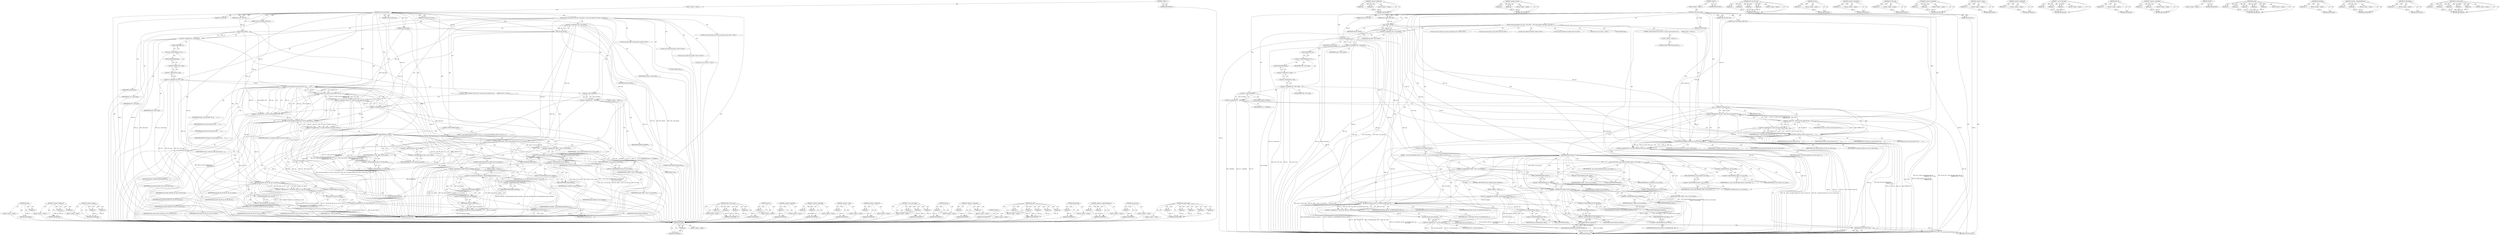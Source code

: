 digraph "tcp_make_synack" {
vulnerable_228 [label=<(METHOD,ipv6_hdr)>];
vulnerable_229 [label=<(PARAM,p1)>];
vulnerable_230 [label=<(BLOCK,&lt;empty&gt;,&lt;empty&gt;)>];
vulnerable_231 [label=<(METHOD_RETURN,ANY)>];
vulnerable_175 [label=<(METHOD,&lt;operator&gt;.fieldAccess)>];
vulnerable_176 [label=<(PARAM,p1)>];
vulnerable_177 [label=<(PARAM,p2)>];
vulnerable_178 [label=<(BLOCK,&lt;empty&gt;,&lt;empty&gt;)>];
vulnerable_179 [label=<(METHOD_RETURN,ANY)>];
vulnerable_198 [label=<(METHOD,&lt;operator&gt;.equals)>];
vulnerable_199 [label=<(PARAM,p1)>];
vulnerable_200 [label=<(PARAM,p2)>];
vulnerable_201 [label=<(BLOCK,&lt;empty&gt;,&lt;empty&gt;)>];
vulnerable_202 [label=<(METHOD_RETURN,ANY)>];
vulnerable_6 [label=<(METHOD,&lt;global&gt;)<SUB>1</SUB>>];
vulnerable_7 [label=<(BLOCK,&lt;empty&gt;,&lt;empty&gt;)<SUB>1</SUB>>];
vulnerable_8 [label=<(METHOD,tcp_v6_send_synack)<SUB>1</SUB>>];
vulnerable_9 [label=<(PARAM,const struct sock *sk)<SUB>1</SUB>>];
vulnerable_10 [label=<(PARAM,struct dst_entry *dst)<SUB>1</SUB>>];
vulnerable_11 [label=<(PARAM,struct flowi *fl)<SUB>2</SUB>>];
vulnerable_12 [label=<(PARAM,struct request_sock *req)<SUB>3</SUB>>];
vulnerable_13 [label=<(PARAM,struct tcp_fastopen_cookie *foc)<SUB>4</SUB>>];
vulnerable_14 [label=<(PARAM,bool attach_req)<SUB>5</SUB>>];
vulnerable_15 [label=<(BLOCK,{
	struct inet_request_sock *ireq = inet_rsk(re...,{
	struct inet_request_sock *ireq = inet_rsk(re...)<SUB>6</SUB>>];
vulnerable_16 [label="<(LOCAL,struct inet_request_sock* ireq: inet_request_sock*)<SUB>7</SUB>>"];
vulnerable_17 [label=<(&lt;operator&gt;.assignment,*ireq = inet_rsk(req))<SUB>7</SUB>>];
vulnerable_18 [label=<(IDENTIFIER,ireq,*ireq = inet_rsk(req))<SUB>7</SUB>>];
vulnerable_19 [label=<(inet_rsk,inet_rsk(req))<SUB>7</SUB>>];
vulnerable_20 [label=<(IDENTIFIER,req,inet_rsk(req))<SUB>7</SUB>>];
vulnerable_21 [label="<(LOCAL,struct ipv6_pinfo* np: ipv6_pinfo*)<SUB>8</SUB>>"];
vulnerable_22 [label=<(&lt;operator&gt;.assignment,*np = inet6_sk(sk))<SUB>8</SUB>>];
vulnerable_23 [label=<(IDENTIFIER,np,*np = inet6_sk(sk))<SUB>8</SUB>>];
vulnerable_24 [label=<(inet6_sk,inet6_sk(sk))<SUB>8</SUB>>];
vulnerable_25 [label=<(IDENTIFIER,sk,inet6_sk(sk))<SUB>8</SUB>>];
vulnerable_26 [label="<(LOCAL,struct flowi6* fl6: flowi6*)<SUB>9</SUB>>"];
vulnerable_27 [label=<(&lt;operator&gt;.assignment,*fl6 = &amp;fl-&gt;u.ip6)<SUB>9</SUB>>];
vulnerable_28 [label=<(IDENTIFIER,fl6,*fl6 = &amp;fl-&gt;u.ip6)<SUB>9</SUB>>];
vulnerable_29 [label=<(&lt;operator&gt;.addressOf,&amp;fl-&gt;u.ip6)<SUB>9</SUB>>];
vulnerable_30 [label=<(&lt;operator&gt;.fieldAccess,fl-&gt;u.ip6)<SUB>9</SUB>>];
vulnerable_31 [label=<(&lt;operator&gt;.indirectFieldAccess,fl-&gt;u)<SUB>9</SUB>>];
vulnerable_32 [label=<(IDENTIFIER,fl,*fl6 = &amp;fl-&gt;u.ip6)<SUB>9</SUB>>];
vulnerable_33 [label=<(FIELD_IDENTIFIER,u,u)<SUB>9</SUB>>];
vulnerable_34 [label=<(FIELD_IDENTIFIER,ip6,ip6)<SUB>9</SUB>>];
vulnerable_35 [label="<(LOCAL,struct sk_buff* skb: sk_buff*)<SUB>10</SUB>>"];
vulnerable_36 [label="<(LOCAL,int err: int)<SUB>11</SUB>>"];
vulnerable_37 [label=<(&lt;operator&gt;.assignment,err = -ENOMEM)<SUB>11</SUB>>];
vulnerable_38 [label=<(IDENTIFIER,err,err = -ENOMEM)<SUB>11</SUB>>];
vulnerable_39 [label=<(&lt;operator&gt;.minus,-ENOMEM)<SUB>11</SUB>>];
vulnerable_40 [label=<(IDENTIFIER,ENOMEM,-ENOMEM)<SUB>11</SUB>>];
vulnerable_41 [label=<(CONTROL_STRUCTURE,IF,if (!dst &amp;&amp; (dst = inet6_csk_route_req(sk, fl6, req,
					       IPPROTO_TCP)) == NULL))<SUB>14</SUB>>];
vulnerable_42 [label=<(&lt;operator&gt;.logicalAnd,!dst &amp;&amp; (dst = inet6_csk_route_req(sk, fl6, req...)<SUB>14</SUB>>];
vulnerable_43 [label=<(&lt;operator&gt;.logicalNot,!dst)<SUB>14</SUB>>];
vulnerable_44 [label=<(IDENTIFIER,dst,!dst)<SUB>14</SUB>>];
vulnerable_45 [label=<(&lt;operator&gt;.equals,(dst = inet6_csk_route_req(sk, fl6, req,
					 ...)<SUB>14</SUB>>];
vulnerable_46 [label=<(&lt;operator&gt;.assignment,dst = inet6_csk_route_req(sk, fl6, req,
					  ...)<SUB>14</SUB>>];
vulnerable_47 [label=<(IDENTIFIER,dst,dst = inet6_csk_route_req(sk, fl6, req,
					  ...)<SUB>14</SUB>>];
vulnerable_48 [label=<(inet6_csk_route_req,inet6_csk_route_req(sk, fl6, req,
					       I...)<SUB>14</SUB>>];
vulnerable_49 [label=<(IDENTIFIER,sk,inet6_csk_route_req(sk, fl6, req,
					       I...)<SUB>14</SUB>>];
vulnerable_50 [label=<(IDENTIFIER,fl6,inet6_csk_route_req(sk, fl6, req,
					       I...)<SUB>14</SUB>>];
vulnerable_51 [label=<(IDENTIFIER,req,inet6_csk_route_req(sk, fl6, req,
					       I...)<SUB>14</SUB>>];
vulnerable_52 [label=<(IDENTIFIER,IPPROTO_TCP,inet6_csk_route_req(sk, fl6, req,
					       I...)<SUB>15</SUB>>];
vulnerable_53 [label=<(IDENTIFIER,NULL,(dst = inet6_csk_route_req(sk, fl6, req,
					 ...)<SUB>15</SUB>>];
vulnerable_54 [label=<(BLOCK,&lt;empty&gt;,&lt;empty&gt;)<SUB>16</SUB>>];
vulnerable_55 [label=<(CONTROL_STRUCTURE,GOTO,goto done;)<SUB>16</SUB>>];
vulnerable_56 [label=<(&lt;operator&gt;.assignment,skb = tcp_make_synack(sk, dst, req, foc, attach...)<SUB>18</SUB>>];
vulnerable_57 [label=<(IDENTIFIER,skb,skb = tcp_make_synack(sk, dst, req, foc, attach...)<SUB>18</SUB>>];
vulnerable_58 [label=<(tcp_make_synack,tcp_make_synack(sk, dst, req, foc, attach_req))<SUB>18</SUB>>];
vulnerable_59 [label=<(IDENTIFIER,sk,tcp_make_synack(sk, dst, req, foc, attach_req))<SUB>18</SUB>>];
vulnerable_60 [label=<(IDENTIFIER,dst,tcp_make_synack(sk, dst, req, foc, attach_req))<SUB>18</SUB>>];
vulnerable_61 [label=<(IDENTIFIER,req,tcp_make_synack(sk, dst, req, foc, attach_req))<SUB>18</SUB>>];
vulnerable_62 [label=<(IDENTIFIER,foc,tcp_make_synack(sk, dst, req, foc, attach_req))<SUB>18</SUB>>];
vulnerable_63 [label=<(IDENTIFIER,attach_req,tcp_make_synack(sk, dst, req, foc, attach_req))<SUB>18</SUB>>];
vulnerable_64 [label=<(CONTROL_STRUCTURE,IF,if (skb))<SUB>20</SUB>>];
vulnerable_65 [label=<(IDENTIFIER,skb,if (skb))<SUB>20</SUB>>];
vulnerable_66 [label=<(BLOCK,{
		__tcp_v6_send_check(skb, &amp;ireq-&gt;ir_v6_loc_a...,{
		__tcp_v6_send_check(skb, &amp;ireq-&gt;ir_v6_loc_a...)<SUB>20</SUB>>];
vulnerable_67 [label=<(__tcp_v6_send_check,__tcp_v6_send_check(skb, &amp;ireq-&gt;ir_v6_loc_addr,...)<SUB>21</SUB>>];
vulnerable_68 [label=<(IDENTIFIER,skb,__tcp_v6_send_check(skb, &amp;ireq-&gt;ir_v6_loc_addr,...)<SUB>21</SUB>>];
vulnerable_69 [label=<(&lt;operator&gt;.addressOf,&amp;ireq-&gt;ir_v6_loc_addr)<SUB>21</SUB>>];
vulnerable_70 [label=<(&lt;operator&gt;.indirectFieldAccess,ireq-&gt;ir_v6_loc_addr)<SUB>21</SUB>>];
vulnerable_71 [label=<(IDENTIFIER,ireq,__tcp_v6_send_check(skb, &amp;ireq-&gt;ir_v6_loc_addr,...)<SUB>21</SUB>>];
vulnerable_72 [label=<(FIELD_IDENTIFIER,ir_v6_loc_addr,ir_v6_loc_addr)<SUB>21</SUB>>];
vulnerable_73 [label=<(&lt;operator&gt;.addressOf,&amp;ireq-&gt;ir_v6_rmt_addr)<SUB>22</SUB>>];
vulnerable_74 [label=<(&lt;operator&gt;.indirectFieldAccess,ireq-&gt;ir_v6_rmt_addr)<SUB>22</SUB>>];
vulnerable_75 [label=<(IDENTIFIER,ireq,__tcp_v6_send_check(skb, &amp;ireq-&gt;ir_v6_loc_addr,...)<SUB>22</SUB>>];
vulnerable_76 [label=<(FIELD_IDENTIFIER,ir_v6_rmt_addr,ir_v6_rmt_addr)<SUB>22</SUB>>];
vulnerable_77 [label=<(&lt;operator&gt;.assignment,fl6-&gt;daddr = ireq-&gt;ir_v6_rmt_addr)<SUB>24</SUB>>];
vulnerable_78 [label=<(&lt;operator&gt;.indirectFieldAccess,fl6-&gt;daddr)<SUB>24</SUB>>];
vulnerable_79 [label=<(IDENTIFIER,fl6,fl6-&gt;daddr = ireq-&gt;ir_v6_rmt_addr)<SUB>24</SUB>>];
vulnerable_80 [label=<(FIELD_IDENTIFIER,daddr,daddr)<SUB>24</SUB>>];
vulnerable_81 [label=<(&lt;operator&gt;.indirectFieldAccess,ireq-&gt;ir_v6_rmt_addr)<SUB>24</SUB>>];
vulnerable_82 [label=<(IDENTIFIER,ireq,fl6-&gt;daddr = ireq-&gt;ir_v6_rmt_addr)<SUB>24</SUB>>];
vulnerable_83 [label=<(FIELD_IDENTIFIER,ir_v6_rmt_addr,ir_v6_rmt_addr)<SUB>24</SUB>>];
vulnerable_84 [label=<(CONTROL_STRUCTURE,IF,if (np-&gt;repflow &amp;&amp; ireq-&gt;pktopts))<SUB>25</SUB>>];
vulnerable_85 [label=<(&lt;operator&gt;.logicalAnd,np-&gt;repflow &amp;&amp; ireq-&gt;pktopts)<SUB>25</SUB>>];
vulnerable_86 [label=<(&lt;operator&gt;.indirectFieldAccess,np-&gt;repflow)<SUB>25</SUB>>];
vulnerable_87 [label=<(IDENTIFIER,np,np-&gt;repflow &amp;&amp; ireq-&gt;pktopts)<SUB>25</SUB>>];
vulnerable_88 [label=<(FIELD_IDENTIFIER,repflow,repflow)<SUB>25</SUB>>];
vulnerable_89 [label=<(&lt;operator&gt;.indirectFieldAccess,ireq-&gt;pktopts)<SUB>25</SUB>>];
vulnerable_90 [label=<(IDENTIFIER,ireq,np-&gt;repflow &amp;&amp; ireq-&gt;pktopts)<SUB>25</SUB>>];
vulnerable_91 [label=<(FIELD_IDENTIFIER,pktopts,pktopts)<SUB>25</SUB>>];
vulnerable_92 [label=<(BLOCK,&lt;empty&gt;,&lt;empty&gt;)<SUB>26</SUB>>];
vulnerable_93 [label=<(&lt;operator&gt;.assignment,fl6-&gt;flowlabel = ip6_flowlabel(ipv6_hdr(ireq-&gt;p...)<SUB>26</SUB>>];
vulnerable_94 [label=<(&lt;operator&gt;.indirectFieldAccess,fl6-&gt;flowlabel)<SUB>26</SUB>>];
vulnerable_95 [label=<(IDENTIFIER,fl6,fl6-&gt;flowlabel = ip6_flowlabel(ipv6_hdr(ireq-&gt;p...)<SUB>26</SUB>>];
vulnerable_96 [label=<(FIELD_IDENTIFIER,flowlabel,flowlabel)<SUB>26</SUB>>];
vulnerable_97 [label=<(ip6_flowlabel,ip6_flowlabel(ipv6_hdr(ireq-&gt;pktopts)))<SUB>26</SUB>>];
vulnerable_98 [label=<(ipv6_hdr,ipv6_hdr(ireq-&gt;pktopts))<SUB>26</SUB>>];
vulnerable_99 [label=<(&lt;operator&gt;.indirectFieldAccess,ireq-&gt;pktopts)<SUB>26</SUB>>];
vulnerable_100 [label=<(IDENTIFIER,ireq,ipv6_hdr(ireq-&gt;pktopts))<SUB>26</SUB>>];
vulnerable_101 [label=<(FIELD_IDENTIFIER,pktopts,pktopts)<SUB>26</SUB>>];
vulnerable_102 [label=<(&lt;operator&gt;.assignment,err = ip6_xmit(sk, skb, fl6, np-&gt;opt, np-&gt;tclass))<SUB>28</SUB>>];
vulnerable_103 [label=<(IDENTIFIER,err,err = ip6_xmit(sk, skb, fl6, np-&gt;opt, np-&gt;tclass))<SUB>28</SUB>>];
vulnerable_104 [label=<(ip6_xmit,ip6_xmit(sk, skb, fl6, np-&gt;opt, np-&gt;tclass))<SUB>28</SUB>>];
vulnerable_105 [label=<(IDENTIFIER,sk,ip6_xmit(sk, skb, fl6, np-&gt;opt, np-&gt;tclass))<SUB>28</SUB>>];
vulnerable_106 [label=<(IDENTIFIER,skb,ip6_xmit(sk, skb, fl6, np-&gt;opt, np-&gt;tclass))<SUB>28</SUB>>];
vulnerable_107 [label=<(IDENTIFIER,fl6,ip6_xmit(sk, skb, fl6, np-&gt;opt, np-&gt;tclass))<SUB>28</SUB>>];
vulnerable_108 [label=<(&lt;operator&gt;.indirectFieldAccess,np-&gt;opt)<SUB>28</SUB>>];
vulnerable_109 [label=<(IDENTIFIER,np,ip6_xmit(sk, skb, fl6, np-&gt;opt, np-&gt;tclass))<SUB>28</SUB>>];
vulnerable_110 [label=<(FIELD_IDENTIFIER,opt,opt)<SUB>28</SUB>>];
vulnerable_111 [label=<(&lt;operator&gt;.indirectFieldAccess,np-&gt;tclass)<SUB>28</SUB>>];
vulnerable_112 [label=<(IDENTIFIER,np,ip6_xmit(sk, skb, fl6, np-&gt;opt, np-&gt;tclass))<SUB>28</SUB>>];
vulnerable_113 [label=<(FIELD_IDENTIFIER,tclass,tclass)<SUB>28</SUB>>];
vulnerable_114 [label=<(&lt;operator&gt;.assignment,err = net_xmit_eval(err))<SUB>29</SUB>>];
vulnerable_115 [label=<(IDENTIFIER,err,err = net_xmit_eval(err))<SUB>29</SUB>>];
vulnerable_116 [label=<(net_xmit_eval,net_xmit_eval(err))<SUB>29</SUB>>];
vulnerable_117 [label=<(IDENTIFIER,err,net_xmit_eval(err))<SUB>29</SUB>>];
vulnerable_118 [label=<(JUMP_TARGET,done)<SUB>32</SUB>>];
vulnerable_119 [label=<(RETURN,return err;,return err;)<SUB>33</SUB>>];
vulnerable_120 [label=<(IDENTIFIER,err,return err;)<SUB>33</SUB>>];
vulnerable_121 [label=<(METHOD_RETURN,int)<SUB>1</SUB>>];
vulnerable_123 [label=<(METHOD_RETURN,ANY)<SUB>1</SUB>>];
vulnerable_203 [label=<(METHOD,inet6_csk_route_req)>];
vulnerable_204 [label=<(PARAM,p1)>];
vulnerable_205 [label=<(PARAM,p2)>];
vulnerable_206 [label=<(PARAM,p3)>];
vulnerable_207 [label=<(PARAM,p4)>];
vulnerable_208 [label=<(BLOCK,&lt;empty&gt;,&lt;empty&gt;)>];
vulnerable_209 [label=<(METHOD_RETURN,ANY)>];
vulnerable_163 [label=<(METHOD,inet_rsk)>];
vulnerable_164 [label=<(PARAM,p1)>];
vulnerable_165 [label=<(BLOCK,&lt;empty&gt;,&lt;empty&gt;)>];
vulnerable_166 [label=<(METHOD_RETURN,ANY)>];
vulnerable_194 [label=<(METHOD,&lt;operator&gt;.logicalNot)>];
vulnerable_195 [label=<(PARAM,p1)>];
vulnerable_196 [label=<(BLOCK,&lt;empty&gt;,&lt;empty&gt;)>];
vulnerable_197 [label=<(METHOD_RETURN,ANY)>];
vulnerable_189 [label=<(METHOD,&lt;operator&gt;.logicalAnd)>];
vulnerable_190 [label=<(PARAM,p1)>];
vulnerable_191 [label=<(PARAM,p2)>];
vulnerable_192 [label=<(BLOCK,&lt;empty&gt;,&lt;empty&gt;)>];
vulnerable_193 [label=<(METHOD_RETURN,ANY)>];
vulnerable_185 [label=<(METHOD,&lt;operator&gt;.minus)>];
vulnerable_186 [label=<(PARAM,p1)>];
vulnerable_187 [label=<(BLOCK,&lt;empty&gt;,&lt;empty&gt;)>];
vulnerable_188 [label=<(METHOD_RETURN,ANY)>];
vulnerable_171 [label=<(METHOD,&lt;operator&gt;.addressOf)>];
vulnerable_172 [label=<(PARAM,p1)>];
vulnerable_173 [label=<(BLOCK,&lt;empty&gt;,&lt;empty&gt;)>];
vulnerable_174 [label=<(METHOD_RETURN,ANY)>];
vulnerable_218 [label=<(METHOD,__tcp_v6_send_check)>];
vulnerable_219 [label=<(PARAM,p1)>];
vulnerable_220 [label=<(PARAM,p2)>];
vulnerable_221 [label=<(PARAM,p3)>];
vulnerable_222 [label=<(BLOCK,&lt;empty&gt;,&lt;empty&gt;)>];
vulnerable_223 [label=<(METHOD_RETURN,ANY)>];
vulnerable_167 [label=<(METHOD,inet6_sk)>];
vulnerable_168 [label=<(PARAM,p1)>];
vulnerable_169 [label=<(BLOCK,&lt;empty&gt;,&lt;empty&gt;)>];
vulnerable_170 [label=<(METHOD_RETURN,ANY)>];
vulnerable_158 [label=<(METHOD,&lt;operator&gt;.assignment)>];
vulnerable_159 [label=<(PARAM,p1)>];
vulnerable_160 [label=<(PARAM,p2)>];
vulnerable_161 [label=<(BLOCK,&lt;empty&gt;,&lt;empty&gt;)>];
vulnerable_162 [label=<(METHOD_RETURN,ANY)>];
vulnerable_152 [label=<(METHOD,&lt;global&gt;)<SUB>1</SUB>>];
vulnerable_153 [label=<(BLOCK,&lt;empty&gt;,&lt;empty&gt;)>];
vulnerable_154 [label=<(METHOD_RETURN,ANY)>];
vulnerable_232 [label=<(METHOD,ip6_xmit)>];
vulnerable_233 [label=<(PARAM,p1)>];
vulnerable_234 [label=<(PARAM,p2)>];
vulnerable_235 [label=<(PARAM,p3)>];
vulnerable_236 [label=<(PARAM,p4)>];
vulnerable_237 [label=<(PARAM,p5)>];
vulnerable_238 [label=<(BLOCK,&lt;empty&gt;,&lt;empty&gt;)>];
vulnerable_239 [label=<(METHOD_RETURN,ANY)>];
vulnerable_224 [label=<(METHOD,ip6_flowlabel)>];
vulnerable_225 [label=<(PARAM,p1)>];
vulnerable_226 [label=<(BLOCK,&lt;empty&gt;,&lt;empty&gt;)>];
vulnerable_227 [label=<(METHOD_RETURN,ANY)>];
vulnerable_180 [label=<(METHOD,&lt;operator&gt;.indirectFieldAccess)>];
vulnerable_181 [label=<(PARAM,p1)>];
vulnerable_182 [label=<(PARAM,p2)>];
vulnerable_183 [label=<(BLOCK,&lt;empty&gt;,&lt;empty&gt;)>];
vulnerable_184 [label=<(METHOD_RETURN,ANY)>];
vulnerable_240 [label=<(METHOD,net_xmit_eval)>];
vulnerable_241 [label=<(PARAM,p1)>];
vulnerable_242 [label=<(BLOCK,&lt;empty&gt;,&lt;empty&gt;)>];
vulnerable_243 [label=<(METHOD_RETURN,ANY)>];
vulnerable_210 [label=<(METHOD,tcp_make_synack)>];
vulnerable_211 [label=<(PARAM,p1)>];
vulnerable_212 [label=<(PARAM,p2)>];
vulnerable_213 [label=<(PARAM,p3)>];
vulnerable_214 [label=<(PARAM,p4)>];
vulnerable_215 [label=<(PARAM,p5)>];
vulnerable_216 [label=<(BLOCK,&lt;empty&gt;,&lt;empty&gt;)>];
vulnerable_217 [label=<(METHOD_RETURN,ANY)>];
fixed_229 [label=<(METHOD,ipv6_hdr)>];
fixed_230 [label=<(PARAM,p1)>];
fixed_231 [label=<(BLOCK,&lt;empty&gt;,&lt;empty&gt;)>];
fixed_232 [label=<(METHOD_RETURN,ANY)>];
fixed_176 [label=<(METHOD,&lt;operator&gt;.fieldAccess)>];
fixed_177 [label=<(PARAM,p1)>];
fixed_178 [label=<(PARAM,p2)>];
fixed_179 [label=<(BLOCK,&lt;empty&gt;,&lt;empty&gt;)>];
fixed_180 [label=<(METHOD_RETURN,ANY)>];
fixed_199 [label=<(METHOD,&lt;operator&gt;.equals)>];
fixed_200 [label=<(PARAM,p1)>];
fixed_201 [label=<(PARAM,p2)>];
fixed_202 [label=<(BLOCK,&lt;empty&gt;,&lt;empty&gt;)>];
fixed_203 [label=<(METHOD_RETURN,ANY)>];
fixed_6 [label=<(METHOD,&lt;global&gt;)<SUB>1</SUB>>];
fixed_7 [label=<(BLOCK,&lt;empty&gt;,&lt;empty&gt;)<SUB>1</SUB>>];
fixed_8 [label=<(METHOD,tcp_v6_send_synack)<SUB>1</SUB>>];
fixed_9 [label=<(PARAM,const struct sock *sk)<SUB>1</SUB>>];
fixed_10 [label=<(PARAM,struct dst_entry *dst)<SUB>1</SUB>>];
fixed_11 [label=<(PARAM,struct flowi *fl)<SUB>2</SUB>>];
fixed_12 [label=<(PARAM,struct request_sock *req)<SUB>3</SUB>>];
fixed_13 [label=<(PARAM,struct tcp_fastopen_cookie *foc)<SUB>4</SUB>>];
fixed_14 [label=<(PARAM,bool attach_req)<SUB>5</SUB>>];
fixed_15 [label=<(BLOCK,{
	struct inet_request_sock *ireq = inet_rsk(re...,{
	struct inet_request_sock *ireq = inet_rsk(re...)<SUB>6</SUB>>];
fixed_16 [label="<(LOCAL,struct inet_request_sock* ireq: inet_request_sock*)<SUB>7</SUB>>"];
fixed_17 [label=<(&lt;operator&gt;.assignment,*ireq = inet_rsk(req))<SUB>7</SUB>>];
fixed_18 [label=<(IDENTIFIER,ireq,*ireq = inet_rsk(req))<SUB>7</SUB>>];
fixed_19 [label=<(inet_rsk,inet_rsk(req))<SUB>7</SUB>>];
fixed_20 [label=<(IDENTIFIER,req,inet_rsk(req))<SUB>7</SUB>>];
fixed_21 [label="<(LOCAL,struct ipv6_pinfo* np: ipv6_pinfo*)<SUB>8</SUB>>"];
fixed_22 [label=<(&lt;operator&gt;.assignment,*np = inet6_sk(sk))<SUB>8</SUB>>];
fixed_23 [label=<(IDENTIFIER,np,*np = inet6_sk(sk))<SUB>8</SUB>>];
fixed_24 [label=<(inet6_sk,inet6_sk(sk))<SUB>8</SUB>>];
fixed_25 [label=<(IDENTIFIER,sk,inet6_sk(sk))<SUB>8</SUB>>];
fixed_26 [label="<(LOCAL,struct flowi6* fl6: flowi6*)<SUB>9</SUB>>"];
fixed_27 [label=<(&lt;operator&gt;.assignment,*fl6 = &amp;fl-&gt;u.ip6)<SUB>9</SUB>>];
fixed_28 [label=<(IDENTIFIER,fl6,*fl6 = &amp;fl-&gt;u.ip6)<SUB>9</SUB>>];
fixed_29 [label=<(&lt;operator&gt;.addressOf,&amp;fl-&gt;u.ip6)<SUB>9</SUB>>];
fixed_30 [label=<(&lt;operator&gt;.fieldAccess,fl-&gt;u.ip6)<SUB>9</SUB>>];
fixed_31 [label=<(&lt;operator&gt;.indirectFieldAccess,fl-&gt;u)<SUB>9</SUB>>];
fixed_32 [label=<(IDENTIFIER,fl,*fl6 = &amp;fl-&gt;u.ip6)<SUB>9</SUB>>];
fixed_33 [label=<(FIELD_IDENTIFIER,u,u)<SUB>9</SUB>>];
fixed_34 [label=<(FIELD_IDENTIFIER,ip6,ip6)<SUB>9</SUB>>];
fixed_35 [label="<(LOCAL,struct sk_buff* skb: sk_buff*)<SUB>10</SUB>>"];
fixed_36 [label="<(LOCAL,int err: int)<SUB>11</SUB>>"];
fixed_37 [label=<(&lt;operator&gt;.assignment,err = -ENOMEM)<SUB>11</SUB>>];
fixed_38 [label=<(IDENTIFIER,err,err = -ENOMEM)<SUB>11</SUB>>];
fixed_39 [label=<(&lt;operator&gt;.minus,-ENOMEM)<SUB>11</SUB>>];
fixed_40 [label=<(IDENTIFIER,ENOMEM,-ENOMEM)<SUB>11</SUB>>];
fixed_41 [label=<(CONTROL_STRUCTURE,IF,if (!dst &amp;&amp; (dst = inet6_csk_route_req(sk, fl6, req,
					       IPPROTO_TCP)) == NULL))<SUB>14</SUB>>];
fixed_42 [label=<(&lt;operator&gt;.logicalAnd,!dst &amp;&amp; (dst = inet6_csk_route_req(sk, fl6, req...)<SUB>14</SUB>>];
fixed_43 [label=<(&lt;operator&gt;.logicalNot,!dst)<SUB>14</SUB>>];
fixed_44 [label=<(IDENTIFIER,dst,!dst)<SUB>14</SUB>>];
fixed_45 [label=<(&lt;operator&gt;.equals,(dst = inet6_csk_route_req(sk, fl6, req,
					 ...)<SUB>14</SUB>>];
fixed_46 [label=<(&lt;operator&gt;.assignment,dst = inet6_csk_route_req(sk, fl6, req,
					  ...)<SUB>14</SUB>>];
fixed_47 [label=<(IDENTIFIER,dst,dst = inet6_csk_route_req(sk, fl6, req,
					  ...)<SUB>14</SUB>>];
fixed_48 [label=<(inet6_csk_route_req,inet6_csk_route_req(sk, fl6, req,
					       I...)<SUB>14</SUB>>];
fixed_49 [label=<(IDENTIFIER,sk,inet6_csk_route_req(sk, fl6, req,
					       I...)<SUB>14</SUB>>];
fixed_50 [label=<(IDENTIFIER,fl6,inet6_csk_route_req(sk, fl6, req,
					       I...)<SUB>14</SUB>>];
fixed_51 [label=<(IDENTIFIER,req,inet6_csk_route_req(sk, fl6, req,
					       I...)<SUB>14</SUB>>];
fixed_52 [label=<(IDENTIFIER,IPPROTO_TCP,inet6_csk_route_req(sk, fl6, req,
					       I...)<SUB>15</SUB>>];
fixed_53 [label=<(IDENTIFIER,NULL,(dst = inet6_csk_route_req(sk, fl6, req,
					 ...)<SUB>15</SUB>>];
fixed_54 [label=<(BLOCK,&lt;empty&gt;,&lt;empty&gt;)<SUB>16</SUB>>];
fixed_55 [label=<(CONTROL_STRUCTURE,GOTO,goto done;)<SUB>16</SUB>>];
fixed_56 [label=<(&lt;operator&gt;.assignment,skb = tcp_make_synack(sk, dst, req, foc, attach...)<SUB>18</SUB>>];
fixed_57 [label=<(IDENTIFIER,skb,skb = tcp_make_synack(sk, dst, req, foc, attach...)<SUB>18</SUB>>];
fixed_58 [label=<(tcp_make_synack,tcp_make_synack(sk, dst, req, foc, attach_req))<SUB>18</SUB>>];
fixed_59 [label=<(IDENTIFIER,sk,tcp_make_synack(sk, dst, req, foc, attach_req))<SUB>18</SUB>>];
fixed_60 [label=<(IDENTIFIER,dst,tcp_make_synack(sk, dst, req, foc, attach_req))<SUB>18</SUB>>];
fixed_61 [label=<(IDENTIFIER,req,tcp_make_synack(sk, dst, req, foc, attach_req))<SUB>18</SUB>>];
fixed_62 [label=<(IDENTIFIER,foc,tcp_make_synack(sk, dst, req, foc, attach_req))<SUB>18</SUB>>];
fixed_63 [label=<(IDENTIFIER,attach_req,tcp_make_synack(sk, dst, req, foc, attach_req))<SUB>18</SUB>>];
fixed_64 [label=<(CONTROL_STRUCTURE,IF,if (skb))<SUB>20</SUB>>];
fixed_65 [label=<(IDENTIFIER,skb,if (skb))<SUB>20</SUB>>];
fixed_66 [label=<(BLOCK,{
		__tcp_v6_send_check(skb, &amp;ireq-&gt;ir_v6_loc_a...,{
		__tcp_v6_send_check(skb, &amp;ireq-&gt;ir_v6_loc_a...)<SUB>20</SUB>>];
fixed_67 [label=<(__tcp_v6_send_check,__tcp_v6_send_check(skb, &amp;ireq-&gt;ir_v6_loc_addr,...)<SUB>21</SUB>>];
fixed_68 [label=<(IDENTIFIER,skb,__tcp_v6_send_check(skb, &amp;ireq-&gt;ir_v6_loc_addr,...)<SUB>21</SUB>>];
fixed_69 [label=<(&lt;operator&gt;.addressOf,&amp;ireq-&gt;ir_v6_loc_addr)<SUB>21</SUB>>];
fixed_70 [label=<(&lt;operator&gt;.indirectFieldAccess,ireq-&gt;ir_v6_loc_addr)<SUB>21</SUB>>];
fixed_71 [label=<(IDENTIFIER,ireq,__tcp_v6_send_check(skb, &amp;ireq-&gt;ir_v6_loc_addr,...)<SUB>21</SUB>>];
fixed_72 [label=<(FIELD_IDENTIFIER,ir_v6_loc_addr,ir_v6_loc_addr)<SUB>21</SUB>>];
fixed_73 [label=<(&lt;operator&gt;.addressOf,&amp;ireq-&gt;ir_v6_rmt_addr)<SUB>22</SUB>>];
fixed_74 [label=<(&lt;operator&gt;.indirectFieldAccess,ireq-&gt;ir_v6_rmt_addr)<SUB>22</SUB>>];
fixed_75 [label=<(IDENTIFIER,ireq,__tcp_v6_send_check(skb, &amp;ireq-&gt;ir_v6_loc_addr,...)<SUB>22</SUB>>];
fixed_76 [label=<(FIELD_IDENTIFIER,ir_v6_rmt_addr,ir_v6_rmt_addr)<SUB>22</SUB>>];
fixed_77 [label=<(&lt;operator&gt;.assignment,fl6-&gt;daddr = ireq-&gt;ir_v6_rmt_addr)<SUB>24</SUB>>];
fixed_78 [label=<(&lt;operator&gt;.indirectFieldAccess,fl6-&gt;daddr)<SUB>24</SUB>>];
fixed_79 [label=<(IDENTIFIER,fl6,fl6-&gt;daddr = ireq-&gt;ir_v6_rmt_addr)<SUB>24</SUB>>];
fixed_80 [label=<(FIELD_IDENTIFIER,daddr,daddr)<SUB>24</SUB>>];
fixed_81 [label=<(&lt;operator&gt;.indirectFieldAccess,ireq-&gt;ir_v6_rmt_addr)<SUB>24</SUB>>];
fixed_82 [label=<(IDENTIFIER,ireq,fl6-&gt;daddr = ireq-&gt;ir_v6_rmt_addr)<SUB>24</SUB>>];
fixed_83 [label=<(FIELD_IDENTIFIER,ir_v6_rmt_addr,ir_v6_rmt_addr)<SUB>24</SUB>>];
fixed_84 [label=<(CONTROL_STRUCTURE,IF,if (np-&gt;repflow &amp;&amp; ireq-&gt;pktopts))<SUB>25</SUB>>];
fixed_85 [label=<(&lt;operator&gt;.logicalAnd,np-&gt;repflow &amp;&amp; ireq-&gt;pktopts)<SUB>25</SUB>>];
fixed_86 [label=<(&lt;operator&gt;.indirectFieldAccess,np-&gt;repflow)<SUB>25</SUB>>];
fixed_87 [label=<(IDENTIFIER,np,np-&gt;repflow &amp;&amp; ireq-&gt;pktopts)<SUB>25</SUB>>];
fixed_88 [label=<(FIELD_IDENTIFIER,repflow,repflow)<SUB>25</SUB>>];
fixed_89 [label=<(&lt;operator&gt;.indirectFieldAccess,ireq-&gt;pktopts)<SUB>25</SUB>>];
fixed_90 [label=<(IDENTIFIER,ireq,np-&gt;repflow &amp;&amp; ireq-&gt;pktopts)<SUB>25</SUB>>];
fixed_91 [label=<(FIELD_IDENTIFIER,pktopts,pktopts)<SUB>25</SUB>>];
fixed_92 [label=<(BLOCK,&lt;empty&gt;,&lt;empty&gt;)<SUB>26</SUB>>];
fixed_93 [label=<(&lt;operator&gt;.assignment,fl6-&gt;flowlabel = ip6_flowlabel(ipv6_hdr(ireq-&gt;p...)<SUB>26</SUB>>];
fixed_94 [label=<(&lt;operator&gt;.indirectFieldAccess,fl6-&gt;flowlabel)<SUB>26</SUB>>];
fixed_95 [label=<(IDENTIFIER,fl6,fl6-&gt;flowlabel = ip6_flowlabel(ipv6_hdr(ireq-&gt;p...)<SUB>26</SUB>>];
fixed_96 [label=<(FIELD_IDENTIFIER,flowlabel,flowlabel)<SUB>26</SUB>>];
fixed_97 [label=<(ip6_flowlabel,ip6_flowlabel(ipv6_hdr(ireq-&gt;pktopts)))<SUB>26</SUB>>];
fixed_98 [label=<(ipv6_hdr,ipv6_hdr(ireq-&gt;pktopts))<SUB>26</SUB>>];
fixed_99 [label=<(&lt;operator&gt;.indirectFieldAccess,ireq-&gt;pktopts)<SUB>26</SUB>>];
fixed_100 [label=<(IDENTIFIER,ireq,ipv6_hdr(ireq-&gt;pktopts))<SUB>26</SUB>>];
fixed_101 [label=<(FIELD_IDENTIFIER,pktopts,pktopts)<SUB>26</SUB>>];
fixed_102 [label=<(&lt;operator&gt;.assignment,err = ip6_xmit(sk, skb, fl6, rcu_dereference(np...)<SUB>28</SUB>>];
fixed_103 [label=<(IDENTIFIER,err,err = ip6_xmit(sk, skb, fl6, rcu_dereference(np...)<SUB>28</SUB>>];
fixed_104 [label=<(ip6_xmit,ip6_xmit(sk, skb, fl6, rcu_dereference(np-&gt;opt)...)<SUB>28</SUB>>];
fixed_105 [label=<(IDENTIFIER,sk,ip6_xmit(sk, skb, fl6, rcu_dereference(np-&gt;opt)...)<SUB>28</SUB>>];
fixed_106 [label=<(IDENTIFIER,skb,ip6_xmit(sk, skb, fl6, rcu_dereference(np-&gt;opt)...)<SUB>28</SUB>>];
fixed_107 [label=<(IDENTIFIER,fl6,ip6_xmit(sk, skb, fl6, rcu_dereference(np-&gt;opt)...)<SUB>28</SUB>>];
fixed_108 [label=<(rcu_dereference,rcu_dereference(np-&gt;opt))<SUB>28</SUB>>];
fixed_109 [label=<(&lt;operator&gt;.indirectFieldAccess,np-&gt;opt)<SUB>28</SUB>>];
fixed_110 [label=<(IDENTIFIER,np,rcu_dereference(np-&gt;opt))<SUB>28</SUB>>];
fixed_111 [label=<(FIELD_IDENTIFIER,opt,opt)<SUB>28</SUB>>];
fixed_112 [label=<(&lt;operator&gt;.indirectFieldAccess,np-&gt;tclass)<SUB>29</SUB>>];
fixed_113 [label=<(IDENTIFIER,np,ip6_xmit(sk, skb, fl6, rcu_dereference(np-&gt;opt)...)<SUB>29</SUB>>];
fixed_114 [label=<(FIELD_IDENTIFIER,tclass,tclass)<SUB>29</SUB>>];
fixed_115 [label=<(&lt;operator&gt;.assignment,err = net_xmit_eval(err))<SUB>30</SUB>>];
fixed_116 [label=<(IDENTIFIER,err,err = net_xmit_eval(err))<SUB>30</SUB>>];
fixed_117 [label=<(net_xmit_eval,net_xmit_eval(err))<SUB>30</SUB>>];
fixed_118 [label=<(IDENTIFIER,err,net_xmit_eval(err))<SUB>30</SUB>>];
fixed_119 [label=<(JUMP_TARGET,done)<SUB>33</SUB>>];
fixed_120 [label=<(RETURN,return err;,return err;)<SUB>34</SUB>>];
fixed_121 [label=<(IDENTIFIER,err,return err;)<SUB>34</SUB>>];
fixed_122 [label=<(METHOD_RETURN,int)<SUB>1</SUB>>];
fixed_124 [label=<(METHOD_RETURN,ANY)<SUB>1</SUB>>];
fixed_204 [label=<(METHOD,inet6_csk_route_req)>];
fixed_205 [label=<(PARAM,p1)>];
fixed_206 [label=<(PARAM,p2)>];
fixed_207 [label=<(PARAM,p3)>];
fixed_208 [label=<(PARAM,p4)>];
fixed_209 [label=<(BLOCK,&lt;empty&gt;,&lt;empty&gt;)>];
fixed_210 [label=<(METHOD_RETURN,ANY)>];
fixed_164 [label=<(METHOD,inet_rsk)>];
fixed_165 [label=<(PARAM,p1)>];
fixed_166 [label=<(BLOCK,&lt;empty&gt;,&lt;empty&gt;)>];
fixed_167 [label=<(METHOD_RETURN,ANY)>];
fixed_195 [label=<(METHOD,&lt;operator&gt;.logicalNot)>];
fixed_196 [label=<(PARAM,p1)>];
fixed_197 [label=<(BLOCK,&lt;empty&gt;,&lt;empty&gt;)>];
fixed_198 [label=<(METHOD_RETURN,ANY)>];
fixed_245 [label=<(METHOD,net_xmit_eval)>];
fixed_246 [label=<(PARAM,p1)>];
fixed_247 [label=<(BLOCK,&lt;empty&gt;,&lt;empty&gt;)>];
fixed_248 [label=<(METHOD_RETURN,ANY)>];
fixed_190 [label=<(METHOD,&lt;operator&gt;.logicalAnd)>];
fixed_191 [label=<(PARAM,p1)>];
fixed_192 [label=<(PARAM,p2)>];
fixed_193 [label=<(BLOCK,&lt;empty&gt;,&lt;empty&gt;)>];
fixed_194 [label=<(METHOD_RETURN,ANY)>];
fixed_186 [label=<(METHOD,&lt;operator&gt;.minus)>];
fixed_187 [label=<(PARAM,p1)>];
fixed_188 [label=<(BLOCK,&lt;empty&gt;,&lt;empty&gt;)>];
fixed_189 [label=<(METHOD_RETURN,ANY)>];
fixed_172 [label=<(METHOD,&lt;operator&gt;.addressOf)>];
fixed_173 [label=<(PARAM,p1)>];
fixed_174 [label=<(BLOCK,&lt;empty&gt;,&lt;empty&gt;)>];
fixed_175 [label=<(METHOD_RETURN,ANY)>];
fixed_219 [label=<(METHOD,__tcp_v6_send_check)>];
fixed_220 [label=<(PARAM,p1)>];
fixed_221 [label=<(PARAM,p2)>];
fixed_222 [label=<(PARAM,p3)>];
fixed_223 [label=<(BLOCK,&lt;empty&gt;,&lt;empty&gt;)>];
fixed_224 [label=<(METHOD_RETURN,ANY)>];
fixed_168 [label=<(METHOD,inet6_sk)>];
fixed_169 [label=<(PARAM,p1)>];
fixed_170 [label=<(BLOCK,&lt;empty&gt;,&lt;empty&gt;)>];
fixed_171 [label=<(METHOD_RETURN,ANY)>];
fixed_159 [label=<(METHOD,&lt;operator&gt;.assignment)>];
fixed_160 [label=<(PARAM,p1)>];
fixed_161 [label=<(PARAM,p2)>];
fixed_162 [label=<(BLOCK,&lt;empty&gt;,&lt;empty&gt;)>];
fixed_163 [label=<(METHOD_RETURN,ANY)>];
fixed_153 [label=<(METHOD,&lt;global&gt;)<SUB>1</SUB>>];
fixed_154 [label=<(BLOCK,&lt;empty&gt;,&lt;empty&gt;)>];
fixed_155 [label=<(METHOD_RETURN,ANY)>];
fixed_233 [label=<(METHOD,ip6_xmit)>];
fixed_234 [label=<(PARAM,p1)>];
fixed_235 [label=<(PARAM,p2)>];
fixed_236 [label=<(PARAM,p3)>];
fixed_237 [label=<(PARAM,p4)>];
fixed_238 [label=<(PARAM,p5)>];
fixed_239 [label=<(BLOCK,&lt;empty&gt;,&lt;empty&gt;)>];
fixed_240 [label=<(METHOD_RETURN,ANY)>];
fixed_225 [label=<(METHOD,ip6_flowlabel)>];
fixed_226 [label=<(PARAM,p1)>];
fixed_227 [label=<(BLOCK,&lt;empty&gt;,&lt;empty&gt;)>];
fixed_228 [label=<(METHOD_RETURN,ANY)>];
fixed_181 [label=<(METHOD,&lt;operator&gt;.indirectFieldAccess)>];
fixed_182 [label=<(PARAM,p1)>];
fixed_183 [label=<(PARAM,p2)>];
fixed_184 [label=<(BLOCK,&lt;empty&gt;,&lt;empty&gt;)>];
fixed_185 [label=<(METHOD_RETURN,ANY)>];
fixed_241 [label=<(METHOD,rcu_dereference)>];
fixed_242 [label=<(PARAM,p1)>];
fixed_243 [label=<(BLOCK,&lt;empty&gt;,&lt;empty&gt;)>];
fixed_244 [label=<(METHOD_RETURN,ANY)>];
fixed_211 [label=<(METHOD,tcp_make_synack)>];
fixed_212 [label=<(PARAM,p1)>];
fixed_213 [label=<(PARAM,p2)>];
fixed_214 [label=<(PARAM,p3)>];
fixed_215 [label=<(PARAM,p4)>];
fixed_216 [label=<(PARAM,p5)>];
fixed_217 [label=<(BLOCK,&lt;empty&gt;,&lt;empty&gt;)>];
fixed_218 [label=<(METHOD_RETURN,ANY)>];
vulnerable_228 -> vulnerable_229  [key=0, label="AST: "];
vulnerable_228 -> vulnerable_229  [key=1, label="DDG: "];
vulnerable_228 -> vulnerable_230  [key=0, label="AST: "];
vulnerable_228 -> vulnerable_231  [key=0, label="AST: "];
vulnerable_228 -> vulnerable_231  [key=1, label="CFG: "];
vulnerable_229 -> vulnerable_231  [key=0, label="DDG: p1"];
vulnerable_230 -> fixed_229  [key=0];
vulnerable_231 -> fixed_229  [key=0];
vulnerable_175 -> vulnerable_176  [key=0, label="AST: "];
vulnerable_175 -> vulnerable_176  [key=1, label="DDG: "];
vulnerable_175 -> vulnerable_178  [key=0, label="AST: "];
vulnerable_175 -> vulnerable_177  [key=0, label="AST: "];
vulnerable_175 -> vulnerable_177  [key=1, label="DDG: "];
vulnerable_175 -> vulnerable_179  [key=0, label="AST: "];
vulnerable_175 -> vulnerable_179  [key=1, label="CFG: "];
vulnerable_176 -> vulnerable_179  [key=0, label="DDG: p1"];
vulnerable_177 -> vulnerable_179  [key=0, label="DDG: p2"];
vulnerable_178 -> fixed_229  [key=0];
vulnerable_179 -> fixed_229  [key=0];
vulnerable_198 -> vulnerable_199  [key=0, label="AST: "];
vulnerable_198 -> vulnerable_199  [key=1, label="DDG: "];
vulnerable_198 -> vulnerable_201  [key=0, label="AST: "];
vulnerable_198 -> vulnerable_200  [key=0, label="AST: "];
vulnerable_198 -> vulnerable_200  [key=1, label="DDG: "];
vulnerable_198 -> vulnerable_202  [key=0, label="AST: "];
vulnerable_198 -> vulnerable_202  [key=1, label="CFG: "];
vulnerable_199 -> vulnerable_202  [key=0, label="DDG: p1"];
vulnerable_200 -> vulnerable_202  [key=0, label="DDG: p2"];
vulnerable_201 -> fixed_229  [key=0];
vulnerable_202 -> fixed_229  [key=0];
vulnerable_6 -> vulnerable_7  [key=0, label="AST: "];
vulnerable_6 -> vulnerable_123  [key=0, label="AST: "];
vulnerable_6 -> vulnerable_123  [key=1, label="CFG: "];
vulnerable_7 -> vulnerable_8  [key=0, label="AST: "];
vulnerable_8 -> vulnerable_9  [key=0, label="AST: "];
vulnerable_8 -> vulnerable_9  [key=1, label="DDG: "];
vulnerable_8 -> vulnerable_10  [key=0, label="AST: "];
vulnerable_8 -> vulnerable_10  [key=1, label="DDG: "];
vulnerable_8 -> vulnerable_11  [key=0, label="AST: "];
vulnerable_8 -> vulnerable_11  [key=1, label="DDG: "];
vulnerable_8 -> vulnerable_12  [key=0, label="AST: "];
vulnerable_8 -> vulnerable_12  [key=1, label="DDG: "];
vulnerable_8 -> vulnerable_13  [key=0, label="AST: "];
vulnerable_8 -> vulnerable_13  [key=1, label="DDG: "];
vulnerable_8 -> vulnerable_14  [key=0, label="AST: "];
vulnerable_8 -> vulnerable_14  [key=1, label="DDG: "];
vulnerable_8 -> vulnerable_15  [key=0, label="AST: "];
vulnerable_8 -> vulnerable_121  [key=0, label="AST: "];
vulnerable_8 -> vulnerable_19  [key=0, label="CFG: "];
vulnerable_8 -> vulnerable_19  [key=1, label="DDG: "];
vulnerable_8 -> vulnerable_65  [key=0, label="DDG: "];
vulnerable_8 -> vulnerable_120  [key=0, label="DDG: "];
vulnerable_8 -> vulnerable_24  [key=0, label="DDG: "];
vulnerable_8 -> vulnerable_39  [key=0, label="DDG: "];
vulnerable_8 -> vulnerable_58  [key=0, label="DDG: "];
vulnerable_8 -> vulnerable_43  [key=0, label="DDG: "];
vulnerable_8 -> vulnerable_45  [key=0, label="DDG: "];
vulnerable_8 -> vulnerable_67  [key=0, label="DDG: "];
vulnerable_8 -> vulnerable_104  [key=0, label="DDG: "];
vulnerable_8 -> vulnerable_116  [key=0, label="DDG: "];
vulnerable_8 -> vulnerable_48  [key=0, label="DDG: "];
vulnerable_9 -> vulnerable_24  [key=0, label="DDG: sk"];
vulnerable_10 -> vulnerable_43  [key=0, label="DDG: dst"];
vulnerable_11 -> vulnerable_121  [key=0, label="DDG: fl"];
vulnerable_12 -> vulnerable_19  [key=0, label="DDG: req"];
vulnerable_13 -> vulnerable_121  [key=0, label="DDG: foc"];
vulnerable_13 -> vulnerable_58  [key=0, label="DDG: foc"];
vulnerable_14 -> vulnerable_121  [key=0, label="DDG: attach_req"];
vulnerable_14 -> vulnerable_58  [key=0, label="DDG: attach_req"];
vulnerable_15 -> vulnerable_16  [key=0, label="AST: "];
vulnerable_15 -> vulnerable_17  [key=0, label="AST: "];
vulnerable_15 -> vulnerable_21  [key=0, label="AST: "];
vulnerable_15 -> vulnerable_22  [key=0, label="AST: "];
vulnerable_15 -> vulnerable_26  [key=0, label="AST: "];
vulnerable_15 -> vulnerable_27  [key=0, label="AST: "];
vulnerable_15 -> vulnerable_35  [key=0, label="AST: "];
vulnerable_15 -> vulnerable_36  [key=0, label="AST: "];
vulnerable_15 -> vulnerable_37  [key=0, label="AST: "];
vulnerable_15 -> vulnerable_41  [key=0, label="AST: "];
vulnerable_15 -> vulnerable_56  [key=0, label="AST: "];
vulnerable_15 -> vulnerable_64  [key=0, label="AST: "];
vulnerable_15 -> vulnerable_118  [key=0, label="AST: "];
vulnerable_15 -> vulnerable_119  [key=0, label="AST: "];
vulnerable_16 -> fixed_229  [key=0];
vulnerable_17 -> vulnerable_18  [key=0, label="AST: "];
vulnerable_17 -> vulnerable_19  [key=0, label="AST: "];
vulnerable_17 -> vulnerable_24  [key=0, label="CFG: "];
vulnerable_17 -> vulnerable_121  [key=0, label="DDG: ireq"];
vulnerable_17 -> vulnerable_121  [key=1, label="DDG: inet_rsk(req)"];
vulnerable_17 -> vulnerable_121  [key=2, label="DDG: *ireq = inet_rsk(req)"];
vulnerable_17 -> vulnerable_77  [key=0, label="DDG: ireq"];
vulnerable_17 -> vulnerable_67  [key=0, label="DDG: ireq"];
vulnerable_17 -> vulnerable_85  [key=0, label="DDG: ireq"];
vulnerable_17 -> vulnerable_98  [key=0, label="DDG: ireq"];
vulnerable_18 -> fixed_229  [key=0];
vulnerable_19 -> vulnerable_20  [key=0, label="AST: "];
vulnerable_19 -> vulnerable_17  [key=0, label="CFG: "];
vulnerable_19 -> vulnerable_17  [key=1, label="DDG: req"];
vulnerable_19 -> vulnerable_121  [key=0, label="DDG: req"];
vulnerable_19 -> vulnerable_58  [key=0, label="DDG: req"];
vulnerable_19 -> vulnerable_48  [key=0, label="DDG: req"];
vulnerable_20 -> fixed_229  [key=0];
vulnerable_21 -> fixed_229  [key=0];
vulnerable_22 -> vulnerable_23  [key=0, label="AST: "];
vulnerable_22 -> vulnerable_24  [key=0, label="AST: "];
vulnerable_22 -> vulnerable_33  [key=0, label="CFG: "];
vulnerable_22 -> vulnerable_121  [key=0, label="DDG: np"];
vulnerable_22 -> vulnerable_121  [key=1, label="DDG: inet6_sk(sk)"];
vulnerable_22 -> vulnerable_121  [key=2, label="DDG: *np = inet6_sk(sk)"];
vulnerable_22 -> vulnerable_85  [key=0, label="DDG: np"];
vulnerable_22 -> vulnerable_104  [key=0, label="DDG: np"];
vulnerable_23 -> fixed_229  [key=0];
vulnerable_24 -> vulnerable_25  [key=0, label="AST: "];
vulnerable_24 -> vulnerable_22  [key=0, label="CFG: "];
vulnerable_24 -> vulnerable_22  [key=1, label="DDG: sk"];
vulnerable_24 -> vulnerable_121  [key=0, label="DDG: sk"];
vulnerable_24 -> vulnerable_58  [key=0, label="DDG: sk"];
vulnerable_24 -> vulnerable_48  [key=0, label="DDG: sk"];
vulnerable_25 -> fixed_229  [key=0];
vulnerable_26 -> fixed_229  [key=0];
vulnerable_27 -> vulnerable_28  [key=0, label="AST: "];
vulnerable_27 -> vulnerable_29  [key=0, label="AST: "];
vulnerable_27 -> vulnerable_39  [key=0, label="CFG: "];
vulnerable_27 -> vulnerable_121  [key=0, label="DDG: fl6"];
vulnerable_27 -> vulnerable_121  [key=1, label="DDG: &amp;fl-&gt;u.ip6"];
vulnerable_27 -> vulnerable_121  [key=2, label="DDG: *fl6 = &amp;fl-&gt;u.ip6"];
vulnerable_27 -> vulnerable_104  [key=0, label="DDG: fl6"];
vulnerable_27 -> vulnerable_48  [key=0, label="DDG: fl6"];
vulnerable_28 -> fixed_229  [key=0];
vulnerable_29 -> vulnerable_30  [key=0, label="AST: "];
vulnerable_29 -> vulnerable_27  [key=0, label="CFG: "];
vulnerable_30 -> vulnerable_31  [key=0, label="AST: "];
vulnerable_30 -> vulnerable_34  [key=0, label="AST: "];
vulnerable_30 -> vulnerable_29  [key=0, label="CFG: "];
vulnerable_31 -> vulnerable_32  [key=0, label="AST: "];
vulnerable_31 -> vulnerable_33  [key=0, label="AST: "];
vulnerable_31 -> vulnerable_34  [key=0, label="CFG: "];
vulnerable_32 -> fixed_229  [key=0];
vulnerable_33 -> vulnerable_31  [key=0, label="CFG: "];
vulnerable_34 -> vulnerable_30  [key=0, label="CFG: "];
vulnerable_35 -> fixed_229  [key=0];
vulnerable_36 -> fixed_229  [key=0];
vulnerable_37 -> vulnerable_38  [key=0, label="AST: "];
vulnerable_37 -> vulnerable_39  [key=0, label="AST: "];
vulnerable_37 -> vulnerable_43  [key=0, label="CFG: "];
vulnerable_37 -> vulnerable_121  [key=0, label="DDG: err"];
vulnerable_37 -> vulnerable_121  [key=1, label="DDG: -ENOMEM"];
vulnerable_37 -> vulnerable_121  [key=2, label="DDG: err = -ENOMEM"];
vulnerable_37 -> vulnerable_120  [key=0, label="DDG: err"];
vulnerable_38 -> fixed_229  [key=0];
vulnerable_39 -> vulnerable_40  [key=0, label="AST: "];
vulnerable_39 -> vulnerable_37  [key=0, label="CFG: "];
vulnerable_39 -> vulnerable_37  [key=1, label="DDG: ENOMEM"];
vulnerable_39 -> vulnerable_121  [key=0, label="DDG: ENOMEM"];
vulnerable_40 -> fixed_229  [key=0];
vulnerable_41 -> vulnerable_42  [key=0, label="AST: "];
vulnerable_41 -> vulnerable_54  [key=0, label="AST: "];
vulnerable_42 -> vulnerable_43  [key=0, label="AST: "];
vulnerable_42 -> vulnerable_45  [key=0, label="AST: "];
vulnerable_42 -> vulnerable_119  [key=0, label="CFG: "];
vulnerable_42 -> vulnerable_58  [key=0, label="CFG: "];
vulnerable_42 -> vulnerable_58  [key=1, label="CDG: "];
vulnerable_42 -> vulnerable_121  [key=0, label="DDG: !dst"];
vulnerable_42 -> vulnerable_121  [key=1, label="DDG: (dst = inet6_csk_route_req(sk, fl6, req,
					       IPPROTO_TCP)) == NULL"];
vulnerable_42 -> vulnerable_121  [key=2, label="DDG: !dst &amp;&amp; (dst = inet6_csk_route_req(sk, fl6, req,
					       IPPROTO_TCP)) == NULL"];
vulnerable_42 -> vulnerable_56  [key=0, label="CDG: "];
vulnerable_42 -> vulnerable_65  [key=0, label="CDG: "];
vulnerable_43 -> vulnerable_44  [key=0, label="AST: "];
vulnerable_43 -> vulnerable_42  [key=0, label="CFG: "];
vulnerable_43 -> vulnerable_42  [key=1, label="DDG: dst"];
vulnerable_43 -> vulnerable_48  [key=0, label="CFG: "];
vulnerable_43 -> vulnerable_48  [key=1, label="CDG: "];
vulnerable_43 -> vulnerable_121  [key=0, label="DDG: dst"];
vulnerable_43 -> vulnerable_58  [key=0, label="DDG: dst"];
vulnerable_43 -> vulnerable_46  [key=0, label="CDG: "];
vulnerable_43 -> vulnerable_45  [key=0, label="CDG: "];
vulnerable_44 -> fixed_229  [key=0];
vulnerable_45 -> vulnerable_46  [key=0, label="AST: "];
vulnerable_45 -> vulnerable_53  [key=0, label="AST: "];
vulnerable_45 -> vulnerable_42  [key=0, label="CFG: "];
vulnerable_45 -> vulnerable_42  [key=1, label="DDG: dst = inet6_csk_route_req(sk, fl6, req,
					       IPPROTO_TCP)"];
vulnerable_45 -> vulnerable_42  [key=2, label="DDG: NULL"];
vulnerable_45 -> vulnerable_121  [key=0, label="DDG: dst = inet6_csk_route_req(sk, fl6, req,
					       IPPROTO_TCP)"];
vulnerable_45 -> vulnerable_121  [key=1, label="DDG: NULL"];
vulnerable_46 -> vulnerable_47  [key=0, label="AST: "];
vulnerable_46 -> vulnerable_48  [key=0, label="AST: "];
vulnerable_46 -> vulnerable_45  [key=0, label="CFG: "];
vulnerable_46 -> vulnerable_45  [key=1, label="DDG: dst"];
vulnerable_46 -> vulnerable_121  [key=0, label="DDG: dst"];
vulnerable_46 -> vulnerable_121  [key=1, label="DDG: inet6_csk_route_req(sk, fl6, req,
					       IPPROTO_TCP)"];
vulnerable_46 -> vulnerable_58  [key=0, label="DDG: dst"];
vulnerable_47 -> fixed_229  [key=0];
vulnerable_48 -> vulnerable_49  [key=0, label="AST: "];
vulnerable_48 -> vulnerable_50  [key=0, label="AST: "];
vulnerable_48 -> vulnerable_51  [key=0, label="AST: "];
vulnerable_48 -> vulnerable_52  [key=0, label="AST: "];
vulnerable_48 -> vulnerable_46  [key=0, label="CFG: "];
vulnerable_48 -> vulnerable_46  [key=1, label="DDG: sk"];
vulnerable_48 -> vulnerable_46  [key=2, label="DDG: fl6"];
vulnerable_48 -> vulnerable_46  [key=3, label="DDG: req"];
vulnerable_48 -> vulnerable_46  [key=4, label="DDG: IPPROTO_TCP"];
vulnerable_48 -> vulnerable_121  [key=0, label="DDG: sk"];
vulnerable_48 -> vulnerable_121  [key=1, label="DDG: fl6"];
vulnerable_48 -> vulnerable_121  [key=2, label="DDG: req"];
vulnerable_48 -> vulnerable_121  [key=3, label="DDG: IPPROTO_TCP"];
vulnerable_48 -> vulnerable_58  [key=0, label="DDG: sk"];
vulnerable_48 -> vulnerable_58  [key=1, label="DDG: req"];
vulnerable_48 -> vulnerable_45  [key=0, label="DDG: sk"];
vulnerable_48 -> vulnerable_45  [key=1, label="DDG: fl6"];
vulnerable_48 -> vulnerable_45  [key=2, label="DDG: req"];
vulnerable_48 -> vulnerable_45  [key=3, label="DDG: IPPROTO_TCP"];
vulnerable_48 -> vulnerable_104  [key=0, label="DDG: fl6"];
vulnerable_49 -> fixed_229  [key=0];
vulnerable_50 -> fixed_229  [key=0];
vulnerable_51 -> fixed_229  [key=0];
vulnerable_52 -> fixed_229  [key=0];
vulnerable_53 -> fixed_229  [key=0];
vulnerable_54 -> vulnerable_55  [key=0, label="AST: "];
vulnerable_55 -> fixed_229  [key=0];
vulnerable_56 -> vulnerable_57  [key=0, label="AST: "];
vulnerable_56 -> vulnerable_58  [key=0, label="AST: "];
vulnerable_56 -> vulnerable_65  [key=0, label="CFG: "];
vulnerable_56 -> vulnerable_121  [key=0, label="DDG: skb"];
vulnerable_56 -> vulnerable_121  [key=1, label="DDG: tcp_make_synack(sk, dst, req, foc, attach_req)"];
vulnerable_56 -> vulnerable_121  [key=2, label="DDG: skb = tcp_make_synack(sk, dst, req, foc, attach_req)"];
vulnerable_56 -> vulnerable_67  [key=0, label="DDG: skb"];
vulnerable_57 -> fixed_229  [key=0];
vulnerable_58 -> vulnerable_59  [key=0, label="AST: "];
vulnerable_58 -> vulnerable_60  [key=0, label="AST: "];
vulnerable_58 -> vulnerable_61  [key=0, label="AST: "];
vulnerable_58 -> vulnerable_62  [key=0, label="AST: "];
vulnerable_58 -> vulnerable_63  [key=0, label="AST: "];
vulnerable_58 -> vulnerable_56  [key=0, label="CFG: "];
vulnerable_58 -> vulnerable_56  [key=1, label="DDG: sk"];
vulnerable_58 -> vulnerable_56  [key=2, label="DDG: req"];
vulnerable_58 -> vulnerable_56  [key=3, label="DDG: dst"];
vulnerable_58 -> vulnerable_56  [key=4, label="DDG: foc"];
vulnerable_58 -> vulnerable_56  [key=5, label="DDG: attach_req"];
vulnerable_58 -> vulnerable_121  [key=0, label="DDG: sk"];
vulnerable_58 -> vulnerable_121  [key=1, label="DDG: dst"];
vulnerable_58 -> vulnerable_121  [key=2, label="DDG: req"];
vulnerable_58 -> vulnerable_121  [key=3, label="DDG: foc"];
vulnerable_58 -> vulnerable_121  [key=4, label="DDG: attach_req"];
vulnerable_58 -> vulnerable_104  [key=0, label="DDG: sk"];
vulnerable_59 -> fixed_229  [key=0];
vulnerable_60 -> fixed_229  [key=0];
vulnerable_61 -> fixed_229  [key=0];
vulnerable_62 -> fixed_229  [key=0];
vulnerable_63 -> fixed_229  [key=0];
vulnerable_64 -> vulnerable_65  [key=0, label="AST: "];
vulnerable_64 -> vulnerable_66  [key=0, label="AST: "];
vulnerable_65 -> vulnerable_72  [key=0, label="CFG: "];
vulnerable_65 -> vulnerable_72  [key=1, label="CDG: "];
vulnerable_65 -> vulnerable_119  [key=0, label="CFG: "];
vulnerable_65 -> vulnerable_73  [key=0, label="CDG: "];
vulnerable_65 -> vulnerable_77  [key=0, label="CDG: "];
vulnerable_65 -> vulnerable_113  [key=0, label="CDG: "];
vulnerable_65 -> vulnerable_116  [key=0, label="CDG: "];
vulnerable_65 -> vulnerable_81  [key=0, label="CDG: "];
vulnerable_65 -> vulnerable_102  [key=0, label="CDG: "];
vulnerable_65 -> vulnerable_114  [key=0, label="CDG: "];
vulnerable_65 -> vulnerable_85  [key=0, label="CDG: "];
vulnerable_65 -> vulnerable_69  [key=0, label="CDG: "];
vulnerable_65 -> vulnerable_67  [key=0, label="CDG: "];
vulnerable_65 -> vulnerable_104  [key=0, label="CDG: "];
vulnerable_65 -> vulnerable_74  [key=0, label="CDG: "];
vulnerable_65 -> vulnerable_76  [key=0, label="CDG: "];
vulnerable_65 -> vulnerable_80  [key=0, label="CDG: "];
vulnerable_65 -> vulnerable_83  [key=0, label="CDG: "];
vulnerable_65 -> vulnerable_88  [key=0, label="CDG: "];
vulnerable_65 -> vulnerable_70  [key=0, label="CDG: "];
vulnerable_65 -> vulnerable_110  [key=0, label="CDG: "];
vulnerable_65 -> vulnerable_108  [key=0, label="CDG: "];
vulnerable_65 -> vulnerable_78  [key=0, label="CDG: "];
vulnerable_65 -> vulnerable_111  [key=0, label="CDG: "];
vulnerable_65 -> vulnerable_86  [key=0, label="CDG: "];
vulnerable_66 -> vulnerable_67  [key=0, label="AST: "];
vulnerable_66 -> vulnerable_77  [key=0, label="AST: "];
vulnerable_66 -> vulnerable_84  [key=0, label="AST: "];
vulnerable_66 -> vulnerable_102  [key=0, label="AST: "];
vulnerable_66 -> vulnerable_114  [key=0, label="AST: "];
vulnerable_67 -> vulnerable_68  [key=0, label="AST: "];
vulnerable_67 -> vulnerable_69  [key=0, label="AST: "];
vulnerable_67 -> vulnerable_73  [key=0, label="AST: "];
vulnerable_67 -> vulnerable_80  [key=0, label="CFG: "];
vulnerable_67 -> vulnerable_121  [key=0, label="DDG: &amp;ireq-&gt;ir_v6_loc_addr"];
vulnerable_67 -> vulnerable_121  [key=1, label="DDG: &amp;ireq-&gt;ir_v6_rmt_addr"];
vulnerable_67 -> vulnerable_121  [key=2, label="DDG: __tcp_v6_send_check(skb, &amp;ireq-&gt;ir_v6_loc_addr,
				    &amp;ireq-&gt;ir_v6_rmt_addr)"];
vulnerable_67 -> vulnerable_77  [key=0, label="DDG: &amp;ireq-&gt;ir_v6_rmt_addr"];
vulnerable_67 -> vulnerable_104  [key=0, label="DDG: skb"];
vulnerable_68 -> fixed_229  [key=0];
vulnerable_69 -> vulnerable_70  [key=0, label="AST: "];
vulnerable_69 -> vulnerable_76  [key=0, label="CFG: "];
vulnerable_70 -> vulnerable_71  [key=0, label="AST: "];
vulnerable_70 -> vulnerable_72  [key=0, label="AST: "];
vulnerable_70 -> vulnerable_69  [key=0, label="CFG: "];
vulnerable_71 -> fixed_229  [key=0];
vulnerable_72 -> vulnerable_70  [key=0, label="CFG: "];
vulnerable_73 -> vulnerable_74  [key=0, label="AST: "];
vulnerable_73 -> vulnerable_67  [key=0, label="CFG: "];
vulnerable_74 -> vulnerable_75  [key=0, label="AST: "];
vulnerable_74 -> vulnerable_76  [key=0, label="AST: "];
vulnerable_74 -> vulnerable_73  [key=0, label="CFG: "];
vulnerable_75 -> fixed_229  [key=0];
vulnerable_76 -> vulnerable_74  [key=0, label="CFG: "];
vulnerable_77 -> vulnerable_78  [key=0, label="AST: "];
vulnerable_77 -> vulnerable_81  [key=0, label="AST: "];
vulnerable_77 -> vulnerable_88  [key=0, label="CFG: "];
vulnerable_77 -> vulnerable_121  [key=0, label="DDG: fl6-&gt;daddr"];
vulnerable_77 -> vulnerable_121  [key=1, label="DDG: ireq-&gt;ir_v6_rmt_addr"];
vulnerable_77 -> vulnerable_121  [key=2, label="DDG: fl6-&gt;daddr = ireq-&gt;ir_v6_rmt_addr"];
vulnerable_77 -> vulnerable_104  [key=0, label="DDG: fl6-&gt;daddr"];
vulnerable_78 -> vulnerable_79  [key=0, label="AST: "];
vulnerable_78 -> vulnerable_80  [key=0, label="AST: "];
vulnerable_78 -> vulnerable_83  [key=0, label="CFG: "];
vulnerable_79 -> fixed_229  [key=0];
vulnerable_80 -> vulnerable_78  [key=0, label="CFG: "];
vulnerable_81 -> vulnerable_82  [key=0, label="AST: "];
vulnerable_81 -> vulnerable_83  [key=0, label="AST: "];
vulnerable_81 -> vulnerable_77  [key=0, label="CFG: "];
vulnerable_82 -> fixed_229  [key=0];
vulnerable_83 -> vulnerable_81  [key=0, label="CFG: "];
vulnerable_84 -> vulnerable_85  [key=0, label="AST: "];
vulnerable_84 -> vulnerable_92  [key=0, label="AST: "];
vulnerable_85 -> vulnerable_86  [key=0, label="AST: "];
vulnerable_85 -> vulnerable_89  [key=0, label="AST: "];
vulnerable_85 -> vulnerable_96  [key=0, label="CFG: "];
vulnerable_85 -> vulnerable_96  [key=1, label="CDG: "];
vulnerable_85 -> vulnerable_110  [key=0, label="CFG: "];
vulnerable_85 -> vulnerable_121  [key=0, label="DDG: np-&gt;repflow"];
vulnerable_85 -> vulnerable_121  [key=1, label="DDG: ireq-&gt;pktopts"];
vulnerable_85 -> vulnerable_121  [key=2, label="DDG: np-&gt;repflow &amp;&amp; ireq-&gt;pktopts"];
vulnerable_85 -> vulnerable_98  [key=0, label="DDG: ireq-&gt;pktopts"];
vulnerable_85 -> vulnerable_98  [key=1, label="CDG: "];
vulnerable_85 -> vulnerable_94  [key=0, label="CDG: "];
vulnerable_85 -> vulnerable_99  [key=0, label="CDG: "];
vulnerable_85 -> vulnerable_97  [key=0, label="CDG: "];
vulnerable_85 -> vulnerable_93  [key=0, label="CDG: "];
vulnerable_85 -> vulnerable_101  [key=0, label="CDG: "];
vulnerable_86 -> vulnerable_87  [key=0, label="AST: "];
vulnerable_86 -> vulnerable_88  [key=0, label="AST: "];
vulnerable_86 -> vulnerable_85  [key=0, label="CFG: "];
vulnerable_86 -> vulnerable_91  [key=0, label="CFG: "];
vulnerable_86 -> vulnerable_91  [key=1, label="CDG: "];
vulnerable_86 -> vulnerable_89  [key=0, label="CDG: "];
vulnerable_87 -> fixed_229  [key=0];
vulnerable_88 -> vulnerable_86  [key=0, label="CFG: "];
vulnerable_89 -> vulnerable_90  [key=0, label="AST: "];
vulnerable_89 -> vulnerable_91  [key=0, label="AST: "];
vulnerable_89 -> vulnerable_85  [key=0, label="CFG: "];
vulnerable_90 -> fixed_229  [key=0];
vulnerable_91 -> vulnerable_89  [key=0, label="CFG: "];
vulnerable_92 -> vulnerable_93  [key=0, label="AST: "];
vulnerable_93 -> vulnerable_94  [key=0, label="AST: "];
vulnerable_93 -> vulnerable_97  [key=0, label="AST: "];
vulnerable_93 -> vulnerable_110  [key=0, label="CFG: "];
vulnerable_93 -> vulnerable_121  [key=0, label="DDG: fl6-&gt;flowlabel"];
vulnerable_93 -> vulnerable_121  [key=1, label="DDG: ip6_flowlabel(ipv6_hdr(ireq-&gt;pktopts))"];
vulnerable_93 -> vulnerable_121  [key=2, label="DDG: fl6-&gt;flowlabel = ip6_flowlabel(ipv6_hdr(ireq-&gt;pktopts))"];
vulnerable_93 -> vulnerable_104  [key=0, label="DDG: fl6-&gt;flowlabel"];
vulnerable_94 -> vulnerable_95  [key=0, label="AST: "];
vulnerable_94 -> vulnerable_96  [key=0, label="AST: "];
vulnerable_94 -> vulnerable_101  [key=0, label="CFG: "];
vulnerable_95 -> fixed_229  [key=0];
vulnerable_96 -> vulnerable_94  [key=0, label="CFG: "];
vulnerable_97 -> vulnerable_98  [key=0, label="AST: "];
vulnerable_97 -> vulnerable_93  [key=0, label="CFG: "];
vulnerable_97 -> vulnerable_93  [key=1, label="DDG: ipv6_hdr(ireq-&gt;pktopts)"];
vulnerable_97 -> vulnerable_121  [key=0, label="DDG: ipv6_hdr(ireq-&gt;pktopts)"];
vulnerable_98 -> vulnerable_99  [key=0, label="AST: "];
vulnerable_98 -> vulnerable_97  [key=0, label="CFG: "];
vulnerable_98 -> vulnerable_97  [key=1, label="DDG: ireq-&gt;pktopts"];
vulnerable_98 -> vulnerable_121  [key=0, label="DDG: ireq-&gt;pktopts"];
vulnerable_99 -> vulnerable_100  [key=0, label="AST: "];
vulnerable_99 -> vulnerable_101  [key=0, label="AST: "];
vulnerable_99 -> vulnerable_98  [key=0, label="CFG: "];
vulnerable_100 -> fixed_229  [key=0];
vulnerable_101 -> vulnerable_99  [key=0, label="CFG: "];
vulnerable_102 -> vulnerable_103  [key=0, label="AST: "];
vulnerable_102 -> vulnerable_104  [key=0, label="AST: "];
vulnerable_102 -> vulnerable_116  [key=0, label="CFG: "];
vulnerable_102 -> vulnerable_116  [key=1, label="DDG: err"];
vulnerable_102 -> vulnerable_121  [key=0, label="DDG: ip6_xmit(sk, skb, fl6, np-&gt;opt, np-&gt;tclass)"];
vulnerable_102 -> vulnerable_121  [key=1, label="DDG: err = ip6_xmit(sk, skb, fl6, np-&gt;opt, np-&gt;tclass)"];
vulnerable_103 -> fixed_229  [key=0];
vulnerable_104 -> vulnerable_105  [key=0, label="AST: "];
vulnerable_104 -> vulnerable_106  [key=0, label="AST: "];
vulnerable_104 -> vulnerable_107  [key=0, label="AST: "];
vulnerable_104 -> vulnerable_108  [key=0, label="AST: "];
vulnerable_104 -> vulnerable_111  [key=0, label="AST: "];
vulnerable_104 -> vulnerable_102  [key=0, label="CFG: "];
vulnerable_104 -> vulnerable_102  [key=1, label="DDG: sk"];
vulnerable_104 -> vulnerable_102  [key=2, label="DDG: np-&gt;tclass"];
vulnerable_104 -> vulnerable_102  [key=3, label="DDG: fl6"];
vulnerable_104 -> vulnerable_102  [key=4, label="DDG: skb"];
vulnerable_104 -> vulnerable_102  [key=5, label="DDG: np-&gt;opt"];
vulnerable_104 -> vulnerable_121  [key=0, label="DDG: sk"];
vulnerable_104 -> vulnerable_121  [key=1, label="DDG: skb"];
vulnerable_104 -> vulnerable_121  [key=2, label="DDG: fl6"];
vulnerable_104 -> vulnerable_121  [key=3, label="DDG: np-&gt;opt"];
vulnerable_104 -> vulnerable_121  [key=4, label="DDG: np-&gt;tclass"];
vulnerable_105 -> fixed_229  [key=0];
vulnerable_106 -> fixed_229  [key=0];
vulnerable_107 -> fixed_229  [key=0];
vulnerable_108 -> vulnerable_109  [key=0, label="AST: "];
vulnerable_108 -> vulnerable_110  [key=0, label="AST: "];
vulnerable_108 -> vulnerable_113  [key=0, label="CFG: "];
vulnerable_109 -> fixed_229  [key=0];
vulnerable_110 -> vulnerable_108  [key=0, label="CFG: "];
vulnerable_111 -> vulnerable_112  [key=0, label="AST: "];
vulnerable_111 -> vulnerable_113  [key=0, label="AST: "];
vulnerable_111 -> vulnerable_104  [key=0, label="CFG: "];
vulnerable_112 -> fixed_229  [key=0];
vulnerable_113 -> vulnerable_111  [key=0, label="CFG: "];
vulnerable_114 -> vulnerable_115  [key=0, label="AST: "];
vulnerable_114 -> vulnerable_116  [key=0, label="AST: "];
vulnerable_114 -> vulnerable_119  [key=0, label="CFG: "];
vulnerable_114 -> vulnerable_121  [key=0, label="DDG: err"];
vulnerable_114 -> vulnerable_121  [key=1, label="DDG: net_xmit_eval(err)"];
vulnerable_114 -> vulnerable_121  [key=2, label="DDG: err = net_xmit_eval(err)"];
vulnerable_114 -> vulnerable_120  [key=0, label="DDG: err"];
vulnerable_115 -> fixed_229  [key=0];
vulnerable_116 -> vulnerable_117  [key=0, label="AST: "];
vulnerable_116 -> vulnerable_114  [key=0, label="CFG: "];
vulnerable_116 -> vulnerable_114  [key=1, label="DDG: err"];
vulnerable_117 -> fixed_229  [key=0];
vulnerable_118 -> fixed_229  [key=0];
vulnerable_119 -> vulnerable_120  [key=0, label="AST: "];
vulnerable_119 -> vulnerable_121  [key=0, label="CFG: "];
vulnerable_119 -> vulnerable_121  [key=1, label="DDG: &lt;RET&gt;"];
vulnerable_120 -> vulnerable_119  [key=0, label="DDG: err"];
vulnerable_121 -> fixed_229  [key=0];
vulnerable_123 -> fixed_229  [key=0];
vulnerable_203 -> vulnerable_204  [key=0, label="AST: "];
vulnerable_203 -> vulnerable_204  [key=1, label="DDG: "];
vulnerable_203 -> vulnerable_208  [key=0, label="AST: "];
vulnerable_203 -> vulnerable_205  [key=0, label="AST: "];
vulnerable_203 -> vulnerable_205  [key=1, label="DDG: "];
vulnerable_203 -> vulnerable_209  [key=0, label="AST: "];
vulnerable_203 -> vulnerable_209  [key=1, label="CFG: "];
vulnerable_203 -> vulnerable_206  [key=0, label="AST: "];
vulnerable_203 -> vulnerable_206  [key=1, label="DDG: "];
vulnerable_203 -> vulnerable_207  [key=0, label="AST: "];
vulnerable_203 -> vulnerable_207  [key=1, label="DDG: "];
vulnerable_204 -> vulnerable_209  [key=0, label="DDG: p1"];
vulnerable_205 -> vulnerable_209  [key=0, label="DDG: p2"];
vulnerable_206 -> vulnerable_209  [key=0, label="DDG: p3"];
vulnerable_207 -> vulnerable_209  [key=0, label="DDG: p4"];
vulnerable_208 -> fixed_229  [key=0];
vulnerable_209 -> fixed_229  [key=0];
vulnerable_163 -> vulnerable_164  [key=0, label="AST: "];
vulnerable_163 -> vulnerable_164  [key=1, label="DDG: "];
vulnerable_163 -> vulnerable_165  [key=0, label="AST: "];
vulnerable_163 -> vulnerable_166  [key=0, label="AST: "];
vulnerable_163 -> vulnerable_166  [key=1, label="CFG: "];
vulnerable_164 -> vulnerable_166  [key=0, label="DDG: p1"];
vulnerable_165 -> fixed_229  [key=0];
vulnerable_166 -> fixed_229  [key=0];
vulnerable_194 -> vulnerable_195  [key=0, label="AST: "];
vulnerable_194 -> vulnerable_195  [key=1, label="DDG: "];
vulnerable_194 -> vulnerable_196  [key=0, label="AST: "];
vulnerable_194 -> vulnerable_197  [key=0, label="AST: "];
vulnerable_194 -> vulnerable_197  [key=1, label="CFG: "];
vulnerable_195 -> vulnerable_197  [key=0, label="DDG: p1"];
vulnerable_196 -> fixed_229  [key=0];
vulnerable_197 -> fixed_229  [key=0];
vulnerable_189 -> vulnerable_190  [key=0, label="AST: "];
vulnerable_189 -> vulnerable_190  [key=1, label="DDG: "];
vulnerable_189 -> vulnerable_192  [key=0, label="AST: "];
vulnerable_189 -> vulnerable_191  [key=0, label="AST: "];
vulnerable_189 -> vulnerable_191  [key=1, label="DDG: "];
vulnerable_189 -> vulnerable_193  [key=0, label="AST: "];
vulnerable_189 -> vulnerable_193  [key=1, label="CFG: "];
vulnerable_190 -> vulnerable_193  [key=0, label="DDG: p1"];
vulnerable_191 -> vulnerable_193  [key=0, label="DDG: p2"];
vulnerable_192 -> fixed_229  [key=0];
vulnerable_193 -> fixed_229  [key=0];
vulnerable_185 -> vulnerable_186  [key=0, label="AST: "];
vulnerable_185 -> vulnerable_186  [key=1, label="DDG: "];
vulnerable_185 -> vulnerable_187  [key=0, label="AST: "];
vulnerable_185 -> vulnerable_188  [key=0, label="AST: "];
vulnerable_185 -> vulnerable_188  [key=1, label="CFG: "];
vulnerable_186 -> vulnerable_188  [key=0, label="DDG: p1"];
vulnerable_187 -> fixed_229  [key=0];
vulnerable_188 -> fixed_229  [key=0];
vulnerable_171 -> vulnerable_172  [key=0, label="AST: "];
vulnerable_171 -> vulnerable_172  [key=1, label="DDG: "];
vulnerable_171 -> vulnerable_173  [key=0, label="AST: "];
vulnerable_171 -> vulnerable_174  [key=0, label="AST: "];
vulnerable_171 -> vulnerable_174  [key=1, label="CFG: "];
vulnerable_172 -> vulnerable_174  [key=0, label="DDG: p1"];
vulnerable_173 -> fixed_229  [key=0];
vulnerable_174 -> fixed_229  [key=0];
vulnerable_218 -> vulnerable_219  [key=0, label="AST: "];
vulnerable_218 -> vulnerable_219  [key=1, label="DDG: "];
vulnerable_218 -> vulnerable_222  [key=0, label="AST: "];
vulnerable_218 -> vulnerable_220  [key=0, label="AST: "];
vulnerable_218 -> vulnerable_220  [key=1, label="DDG: "];
vulnerable_218 -> vulnerable_223  [key=0, label="AST: "];
vulnerable_218 -> vulnerable_223  [key=1, label="CFG: "];
vulnerable_218 -> vulnerable_221  [key=0, label="AST: "];
vulnerable_218 -> vulnerable_221  [key=1, label="DDG: "];
vulnerable_219 -> vulnerable_223  [key=0, label="DDG: p1"];
vulnerable_220 -> vulnerable_223  [key=0, label="DDG: p2"];
vulnerable_221 -> vulnerable_223  [key=0, label="DDG: p3"];
vulnerable_222 -> fixed_229  [key=0];
vulnerable_223 -> fixed_229  [key=0];
vulnerable_167 -> vulnerable_168  [key=0, label="AST: "];
vulnerable_167 -> vulnerable_168  [key=1, label="DDG: "];
vulnerable_167 -> vulnerable_169  [key=0, label="AST: "];
vulnerable_167 -> vulnerable_170  [key=0, label="AST: "];
vulnerable_167 -> vulnerable_170  [key=1, label="CFG: "];
vulnerable_168 -> vulnerable_170  [key=0, label="DDG: p1"];
vulnerable_169 -> fixed_229  [key=0];
vulnerable_170 -> fixed_229  [key=0];
vulnerable_158 -> vulnerable_159  [key=0, label="AST: "];
vulnerable_158 -> vulnerable_159  [key=1, label="DDG: "];
vulnerable_158 -> vulnerable_161  [key=0, label="AST: "];
vulnerable_158 -> vulnerable_160  [key=0, label="AST: "];
vulnerable_158 -> vulnerable_160  [key=1, label="DDG: "];
vulnerable_158 -> vulnerable_162  [key=0, label="AST: "];
vulnerable_158 -> vulnerable_162  [key=1, label="CFG: "];
vulnerable_159 -> vulnerable_162  [key=0, label="DDG: p1"];
vulnerable_160 -> vulnerable_162  [key=0, label="DDG: p2"];
vulnerable_161 -> fixed_229  [key=0];
vulnerable_162 -> fixed_229  [key=0];
vulnerable_152 -> vulnerable_153  [key=0, label="AST: "];
vulnerable_152 -> vulnerable_154  [key=0, label="AST: "];
vulnerable_152 -> vulnerable_154  [key=1, label="CFG: "];
vulnerable_153 -> fixed_229  [key=0];
vulnerable_154 -> fixed_229  [key=0];
vulnerable_232 -> vulnerable_233  [key=0, label="AST: "];
vulnerable_232 -> vulnerable_233  [key=1, label="DDG: "];
vulnerable_232 -> vulnerable_238  [key=0, label="AST: "];
vulnerable_232 -> vulnerable_234  [key=0, label="AST: "];
vulnerable_232 -> vulnerable_234  [key=1, label="DDG: "];
vulnerable_232 -> vulnerable_239  [key=0, label="AST: "];
vulnerable_232 -> vulnerable_239  [key=1, label="CFG: "];
vulnerable_232 -> vulnerable_235  [key=0, label="AST: "];
vulnerable_232 -> vulnerable_235  [key=1, label="DDG: "];
vulnerable_232 -> vulnerable_236  [key=0, label="AST: "];
vulnerable_232 -> vulnerable_236  [key=1, label="DDG: "];
vulnerable_232 -> vulnerable_237  [key=0, label="AST: "];
vulnerable_232 -> vulnerable_237  [key=1, label="DDG: "];
vulnerable_233 -> vulnerable_239  [key=0, label="DDG: p1"];
vulnerable_234 -> vulnerable_239  [key=0, label="DDG: p2"];
vulnerable_235 -> vulnerable_239  [key=0, label="DDG: p3"];
vulnerable_236 -> vulnerable_239  [key=0, label="DDG: p4"];
vulnerable_237 -> vulnerable_239  [key=0, label="DDG: p5"];
vulnerable_238 -> fixed_229  [key=0];
vulnerable_239 -> fixed_229  [key=0];
vulnerable_224 -> vulnerable_225  [key=0, label="AST: "];
vulnerable_224 -> vulnerable_225  [key=1, label="DDG: "];
vulnerable_224 -> vulnerable_226  [key=0, label="AST: "];
vulnerable_224 -> vulnerable_227  [key=0, label="AST: "];
vulnerable_224 -> vulnerable_227  [key=1, label="CFG: "];
vulnerable_225 -> vulnerable_227  [key=0, label="DDG: p1"];
vulnerable_226 -> fixed_229  [key=0];
vulnerable_227 -> fixed_229  [key=0];
vulnerable_180 -> vulnerable_181  [key=0, label="AST: "];
vulnerable_180 -> vulnerable_181  [key=1, label="DDG: "];
vulnerable_180 -> vulnerable_183  [key=0, label="AST: "];
vulnerable_180 -> vulnerable_182  [key=0, label="AST: "];
vulnerable_180 -> vulnerable_182  [key=1, label="DDG: "];
vulnerable_180 -> vulnerable_184  [key=0, label="AST: "];
vulnerable_180 -> vulnerable_184  [key=1, label="CFG: "];
vulnerable_181 -> vulnerable_184  [key=0, label="DDG: p1"];
vulnerable_182 -> vulnerable_184  [key=0, label="DDG: p2"];
vulnerable_183 -> fixed_229  [key=0];
vulnerable_184 -> fixed_229  [key=0];
vulnerable_240 -> vulnerable_241  [key=0, label="AST: "];
vulnerable_240 -> vulnerable_241  [key=1, label="DDG: "];
vulnerable_240 -> vulnerable_242  [key=0, label="AST: "];
vulnerable_240 -> vulnerable_243  [key=0, label="AST: "];
vulnerable_240 -> vulnerable_243  [key=1, label="CFG: "];
vulnerable_241 -> vulnerable_243  [key=0, label="DDG: p1"];
vulnerable_242 -> fixed_229  [key=0];
vulnerable_243 -> fixed_229  [key=0];
vulnerable_210 -> vulnerable_211  [key=0, label="AST: "];
vulnerable_210 -> vulnerable_211  [key=1, label="DDG: "];
vulnerable_210 -> vulnerable_216  [key=0, label="AST: "];
vulnerable_210 -> vulnerable_212  [key=0, label="AST: "];
vulnerable_210 -> vulnerable_212  [key=1, label="DDG: "];
vulnerable_210 -> vulnerable_217  [key=0, label="AST: "];
vulnerable_210 -> vulnerable_217  [key=1, label="CFG: "];
vulnerable_210 -> vulnerable_213  [key=0, label="AST: "];
vulnerable_210 -> vulnerable_213  [key=1, label="DDG: "];
vulnerable_210 -> vulnerable_214  [key=0, label="AST: "];
vulnerable_210 -> vulnerable_214  [key=1, label="DDG: "];
vulnerable_210 -> vulnerable_215  [key=0, label="AST: "];
vulnerable_210 -> vulnerable_215  [key=1, label="DDG: "];
vulnerable_211 -> vulnerable_217  [key=0, label="DDG: p1"];
vulnerable_212 -> vulnerable_217  [key=0, label="DDG: p2"];
vulnerable_213 -> vulnerable_217  [key=0, label="DDG: p3"];
vulnerable_214 -> vulnerable_217  [key=0, label="DDG: p4"];
vulnerable_215 -> vulnerable_217  [key=0, label="DDG: p5"];
vulnerable_216 -> fixed_229  [key=0];
vulnerable_217 -> fixed_229  [key=0];
fixed_229 -> fixed_230  [key=0, label="AST: "];
fixed_229 -> fixed_230  [key=1, label="DDG: "];
fixed_229 -> fixed_231  [key=0, label="AST: "];
fixed_229 -> fixed_232  [key=0, label="AST: "];
fixed_229 -> fixed_232  [key=1, label="CFG: "];
fixed_230 -> fixed_232  [key=0, label="DDG: p1"];
fixed_176 -> fixed_177  [key=0, label="AST: "];
fixed_176 -> fixed_177  [key=1, label="DDG: "];
fixed_176 -> fixed_179  [key=0, label="AST: "];
fixed_176 -> fixed_178  [key=0, label="AST: "];
fixed_176 -> fixed_178  [key=1, label="DDG: "];
fixed_176 -> fixed_180  [key=0, label="AST: "];
fixed_176 -> fixed_180  [key=1, label="CFG: "];
fixed_177 -> fixed_180  [key=0, label="DDG: p1"];
fixed_178 -> fixed_180  [key=0, label="DDG: p2"];
fixed_199 -> fixed_200  [key=0, label="AST: "];
fixed_199 -> fixed_200  [key=1, label="DDG: "];
fixed_199 -> fixed_202  [key=0, label="AST: "];
fixed_199 -> fixed_201  [key=0, label="AST: "];
fixed_199 -> fixed_201  [key=1, label="DDG: "];
fixed_199 -> fixed_203  [key=0, label="AST: "];
fixed_199 -> fixed_203  [key=1, label="CFG: "];
fixed_200 -> fixed_203  [key=0, label="DDG: p1"];
fixed_201 -> fixed_203  [key=0, label="DDG: p2"];
fixed_6 -> fixed_7  [key=0, label="AST: "];
fixed_6 -> fixed_124  [key=0, label="AST: "];
fixed_6 -> fixed_124  [key=1, label="CFG: "];
fixed_7 -> fixed_8  [key=0, label="AST: "];
fixed_8 -> fixed_9  [key=0, label="AST: "];
fixed_8 -> fixed_9  [key=1, label="DDG: "];
fixed_8 -> fixed_10  [key=0, label="AST: "];
fixed_8 -> fixed_10  [key=1, label="DDG: "];
fixed_8 -> fixed_11  [key=0, label="AST: "];
fixed_8 -> fixed_11  [key=1, label="DDG: "];
fixed_8 -> fixed_12  [key=0, label="AST: "];
fixed_8 -> fixed_12  [key=1, label="DDG: "];
fixed_8 -> fixed_13  [key=0, label="AST: "];
fixed_8 -> fixed_13  [key=1, label="DDG: "];
fixed_8 -> fixed_14  [key=0, label="AST: "];
fixed_8 -> fixed_14  [key=1, label="DDG: "];
fixed_8 -> fixed_15  [key=0, label="AST: "];
fixed_8 -> fixed_122  [key=0, label="AST: "];
fixed_8 -> fixed_19  [key=0, label="CFG: "];
fixed_8 -> fixed_19  [key=1, label="DDG: "];
fixed_8 -> fixed_65  [key=0, label="DDG: "];
fixed_8 -> fixed_121  [key=0, label="DDG: "];
fixed_8 -> fixed_24  [key=0, label="DDG: "];
fixed_8 -> fixed_39  [key=0, label="DDG: "];
fixed_8 -> fixed_58  [key=0, label="DDG: "];
fixed_8 -> fixed_43  [key=0, label="DDG: "];
fixed_8 -> fixed_45  [key=0, label="DDG: "];
fixed_8 -> fixed_67  [key=0, label="DDG: "];
fixed_8 -> fixed_104  [key=0, label="DDG: "];
fixed_8 -> fixed_117  [key=0, label="DDG: "];
fixed_8 -> fixed_48  [key=0, label="DDG: "];
fixed_9 -> fixed_24  [key=0, label="DDG: sk"];
fixed_10 -> fixed_43  [key=0, label="DDG: dst"];
fixed_11 -> fixed_122  [key=0, label="DDG: fl"];
fixed_12 -> fixed_19  [key=0, label="DDG: req"];
fixed_13 -> fixed_122  [key=0, label="DDG: foc"];
fixed_13 -> fixed_58  [key=0, label="DDG: foc"];
fixed_14 -> fixed_122  [key=0, label="DDG: attach_req"];
fixed_14 -> fixed_58  [key=0, label="DDG: attach_req"];
fixed_15 -> fixed_16  [key=0, label="AST: "];
fixed_15 -> fixed_17  [key=0, label="AST: "];
fixed_15 -> fixed_21  [key=0, label="AST: "];
fixed_15 -> fixed_22  [key=0, label="AST: "];
fixed_15 -> fixed_26  [key=0, label="AST: "];
fixed_15 -> fixed_27  [key=0, label="AST: "];
fixed_15 -> fixed_35  [key=0, label="AST: "];
fixed_15 -> fixed_36  [key=0, label="AST: "];
fixed_15 -> fixed_37  [key=0, label="AST: "];
fixed_15 -> fixed_41  [key=0, label="AST: "];
fixed_15 -> fixed_56  [key=0, label="AST: "];
fixed_15 -> fixed_64  [key=0, label="AST: "];
fixed_15 -> fixed_119  [key=0, label="AST: "];
fixed_15 -> fixed_120  [key=0, label="AST: "];
fixed_17 -> fixed_18  [key=0, label="AST: "];
fixed_17 -> fixed_19  [key=0, label="AST: "];
fixed_17 -> fixed_24  [key=0, label="CFG: "];
fixed_17 -> fixed_122  [key=0, label="DDG: ireq"];
fixed_17 -> fixed_122  [key=1, label="DDG: inet_rsk(req)"];
fixed_17 -> fixed_122  [key=2, label="DDG: *ireq = inet_rsk(req)"];
fixed_17 -> fixed_77  [key=0, label="DDG: ireq"];
fixed_17 -> fixed_67  [key=0, label="DDG: ireq"];
fixed_17 -> fixed_85  [key=0, label="DDG: ireq"];
fixed_17 -> fixed_98  [key=0, label="DDG: ireq"];
fixed_19 -> fixed_20  [key=0, label="AST: "];
fixed_19 -> fixed_17  [key=0, label="CFG: "];
fixed_19 -> fixed_17  [key=1, label="DDG: req"];
fixed_19 -> fixed_122  [key=0, label="DDG: req"];
fixed_19 -> fixed_58  [key=0, label="DDG: req"];
fixed_19 -> fixed_48  [key=0, label="DDG: req"];
fixed_22 -> fixed_23  [key=0, label="AST: "];
fixed_22 -> fixed_24  [key=0, label="AST: "];
fixed_22 -> fixed_33  [key=0, label="CFG: "];
fixed_22 -> fixed_122  [key=0, label="DDG: np"];
fixed_22 -> fixed_122  [key=1, label="DDG: inet6_sk(sk)"];
fixed_22 -> fixed_122  [key=2, label="DDG: *np = inet6_sk(sk)"];
fixed_22 -> fixed_85  [key=0, label="DDG: np"];
fixed_22 -> fixed_104  [key=0, label="DDG: np"];
fixed_22 -> fixed_108  [key=0, label="DDG: np"];
fixed_24 -> fixed_25  [key=0, label="AST: "];
fixed_24 -> fixed_22  [key=0, label="CFG: "];
fixed_24 -> fixed_22  [key=1, label="DDG: sk"];
fixed_24 -> fixed_122  [key=0, label="DDG: sk"];
fixed_24 -> fixed_58  [key=0, label="DDG: sk"];
fixed_24 -> fixed_48  [key=0, label="DDG: sk"];
fixed_27 -> fixed_28  [key=0, label="AST: "];
fixed_27 -> fixed_29  [key=0, label="AST: "];
fixed_27 -> fixed_39  [key=0, label="CFG: "];
fixed_27 -> fixed_122  [key=0, label="DDG: fl6"];
fixed_27 -> fixed_122  [key=1, label="DDG: &amp;fl-&gt;u.ip6"];
fixed_27 -> fixed_122  [key=2, label="DDG: *fl6 = &amp;fl-&gt;u.ip6"];
fixed_27 -> fixed_104  [key=0, label="DDG: fl6"];
fixed_27 -> fixed_48  [key=0, label="DDG: fl6"];
fixed_29 -> fixed_30  [key=0, label="AST: "];
fixed_29 -> fixed_27  [key=0, label="CFG: "];
fixed_30 -> fixed_31  [key=0, label="AST: "];
fixed_30 -> fixed_34  [key=0, label="AST: "];
fixed_30 -> fixed_29  [key=0, label="CFG: "];
fixed_31 -> fixed_32  [key=0, label="AST: "];
fixed_31 -> fixed_33  [key=0, label="AST: "];
fixed_31 -> fixed_34  [key=0, label="CFG: "];
fixed_33 -> fixed_31  [key=0, label="CFG: "];
fixed_34 -> fixed_30  [key=0, label="CFG: "];
fixed_37 -> fixed_38  [key=0, label="AST: "];
fixed_37 -> fixed_39  [key=0, label="AST: "];
fixed_37 -> fixed_43  [key=0, label="CFG: "];
fixed_37 -> fixed_122  [key=0, label="DDG: err"];
fixed_37 -> fixed_122  [key=1, label="DDG: -ENOMEM"];
fixed_37 -> fixed_122  [key=2, label="DDG: err = -ENOMEM"];
fixed_37 -> fixed_121  [key=0, label="DDG: err"];
fixed_39 -> fixed_40  [key=0, label="AST: "];
fixed_39 -> fixed_37  [key=0, label="CFG: "];
fixed_39 -> fixed_37  [key=1, label="DDG: ENOMEM"];
fixed_39 -> fixed_122  [key=0, label="DDG: ENOMEM"];
fixed_41 -> fixed_42  [key=0, label="AST: "];
fixed_41 -> fixed_54  [key=0, label="AST: "];
fixed_42 -> fixed_43  [key=0, label="AST: "];
fixed_42 -> fixed_45  [key=0, label="AST: "];
fixed_42 -> fixed_120  [key=0, label="CFG: "];
fixed_42 -> fixed_58  [key=0, label="CFG: "];
fixed_42 -> fixed_58  [key=1, label="CDG: "];
fixed_42 -> fixed_122  [key=0, label="DDG: !dst"];
fixed_42 -> fixed_122  [key=1, label="DDG: (dst = inet6_csk_route_req(sk, fl6, req,
					       IPPROTO_TCP)) == NULL"];
fixed_42 -> fixed_122  [key=2, label="DDG: !dst &amp;&amp; (dst = inet6_csk_route_req(sk, fl6, req,
					       IPPROTO_TCP)) == NULL"];
fixed_42 -> fixed_56  [key=0, label="CDG: "];
fixed_42 -> fixed_65  [key=0, label="CDG: "];
fixed_43 -> fixed_44  [key=0, label="AST: "];
fixed_43 -> fixed_42  [key=0, label="CFG: "];
fixed_43 -> fixed_42  [key=1, label="DDG: dst"];
fixed_43 -> fixed_48  [key=0, label="CFG: "];
fixed_43 -> fixed_48  [key=1, label="CDG: "];
fixed_43 -> fixed_122  [key=0, label="DDG: dst"];
fixed_43 -> fixed_58  [key=0, label="DDG: dst"];
fixed_43 -> fixed_46  [key=0, label="CDG: "];
fixed_43 -> fixed_45  [key=0, label="CDG: "];
fixed_45 -> fixed_46  [key=0, label="AST: "];
fixed_45 -> fixed_53  [key=0, label="AST: "];
fixed_45 -> fixed_42  [key=0, label="CFG: "];
fixed_45 -> fixed_42  [key=1, label="DDG: dst = inet6_csk_route_req(sk, fl6, req,
					       IPPROTO_TCP)"];
fixed_45 -> fixed_42  [key=2, label="DDG: NULL"];
fixed_45 -> fixed_122  [key=0, label="DDG: dst = inet6_csk_route_req(sk, fl6, req,
					       IPPROTO_TCP)"];
fixed_45 -> fixed_122  [key=1, label="DDG: NULL"];
fixed_46 -> fixed_47  [key=0, label="AST: "];
fixed_46 -> fixed_48  [key=0, label="AST: "];
fixed_46 -> fixed_45  [key=0, label="CFG: "];
fixed_46 -> fixed_45  [key=1, label="DDG: dst"];
fixed_46 -> fixed_122  [key=0, label="DDG: dst"];
fixed_46 -> fixed_122  [key=1, label="DDG: inet6_csk_route_req(sk, fl6, req,
					       IPPROTO_TCP)"];
fixed_46 -> fixed_58  [key=0, label="DDG: dst"];
fixed_48 -> fixed_49  [key=0, label="AST: "];
fixed_48 -> fixed_50  [key=0, label="AST: "];
fixed_48 -> fixed_51  [key=0, label="AST: "];
fixed_48 -> fixed_52  [key=0, label="AST: "];
fixed_48 -> fixed_46  [key=0, label="CFG: "];
fixed_48 -> fixed_46  [key=1, label="DDG: sk"];
fixed_48 -> fixed_46  [key=2, label="DDG: fl6"];
fixed_48 -> fixed_46  [key=3, label="DDG: req"];
fixed_48 -> fixed_46  [key=4, label="DDG: IPPROTO_TCP"];
fixed_48 -> fixed_122  [key=0, label="DDG: sk"];
fixed_48 -> fixed_122  [key=1, label="DDG: fl6"];
fixed_48 -> fixed_122  [key=2, label="DDG: req"];
fixed_48 -> fixed_122  [key=3, label="DDG: IPPROTO_TCP"];
fixed_48 -> fixed_58  [key=0, label="DDG: sk"];
fixed_48 -> fixed_58  [key=1, label="DDG: req"];
fixed_48 -> fixed_45  [key=0, label="DDG: sk"];
fixed_48 -> fixed_45  [key=1, label="DDG: fl6"];
fixed_48 -> fixed_45  [key=2, label="DDG: req"];
fixed_48 -> fixed_45  [key=3, label="DDG: IPPROTO_TCP"];
fixed_48 -> fixed_104  [key=0, label="DDG: fl6"];
fixed_54 -> fixed_55  [key=0, label="AST: "];
fixed_56 -> fixed_57  [key=0, label="AST: "];
fixed_56 -> fixed_58  [key=0, label="AST: "];
fixed_56 -> fixed_65  [key=0, label="CFG: "];
fixed_56 -> fixed_122  [key=0, label="DDG: skb"];
fixed_56 -> fixed_122  [key=1, label="DDG: tcp_make_synack(sk, dst, req, foc, attach_req)"];
fixed_56 -> fixed_122  [key=2, label="DDG: skb = tcp_make_synack(sk, dst, req, foc, attach_req)"];
fixed_56 -> fixed_67  [key=0, label="DDG: skb"];
fixed_58 -> fixed_59  [key=0, label="AST: "];
fixed_58 -> fixed_60  [key=0, label="AST: "];
fixed_58 -> fixed_61  [key=0, label="AST: "];
fixed_58 -> fixed_62  [key=0, label="AST: "];
fixed_58 -> fixed_63  [key=0, label="AST: "];
fixed_58 -> fixed_56  [key=0, label="CFG: "];
fixed_58 -> fixed_56  [key=1, label="DDG: sk"];
fixed_58 -> fixed_56  [key=2, label="DDG: req"];
fixed_58 -> fixed_56  [key=3, label="DDG: dst"];
fixed_58 -> fixed_56  [key=4, label="DDG: foc"];
fixed_58 -> fixed_56  [key=5, label="DDG: attach_req"];
fixed_58 -> fixed_122  [key=0, label="DDG: sk"];
fixed_58 -> fixed_122  [key=1, label="DDG: dst"];
fixed_58 -> fixed_122  [key=2, label="DDG: req"];
fixed_58 -> fixed_122  [key=3, label="DDG: foc"];
fixed_58 -> fixed_122  [key=4, label="DDG: attach_req"];
fixed_58 -> fixed_104  [key=0, label="DDG: sk"];
fixed_64 -> fixed_65  [key=0, label="AST: "];
fixed_64 -> fixed_66  [key=0, label="AST: "];
fixed_65 -> fixed_72  [key=0, label="CFG: "];
fixed_65 -> fixed_72  [key=1, label="CDG: "];
fixed_65 -> fixed_120  [key=0, label="CFG: "];
fixed_65 -> fixed_115  [key=0, label="CDG: "];
fixed_65 -> fixed_73  [key=0, label="CDG: "];
fixed_65 -> fixed_77  [key=0, label="CDG: "];
fixed_65 -> fixed_81  [key=0, label="CDG: "];
fixed_65 -> fixed_102  [key=0, label="CDG: "];
fixed_65 -> fixed_114  [key=0, label="CDG: "];
fixed_65 -> fixed_85  [key=0, label="CDG: "];
fixed_65 -> fixed_69  [key=0, label="CDG: "];
fixed_65 -> fixed_67  [key=0, label="CDG: "];
fixed_65 -> fixed_104  [key=0, label="CDG: "];
fixed_65 -> fixed_74  [key=0, label="CDG: "];
fixed_65 -> fixed_76  [key=0, label="CDG: "];
fixed_65 -> fixed_112  [key=0, label="CDG: "];
fixed_65 -> fixed_80  [key=0, label="CDG: "];
fixed_65 -> fixed_83  [key=0, label="CDG: "];
fixed_65 -> fixed_88  [key=0, label="CDG: "];
fixed_65 -> fixed_70  [key=0, label="CDG: "];
fixed_65 -> fixed_117  [key=0, label="CDG: "];
fixed_65 -> fixed_108  [key=0, label="CDG: "];
fixed_65 -> fixed_78  [key=0, label="CDG: "];
fixed_65 -> fixed_111  [key=0, label="CDG: "];
fixed_65 -> fixed_109  [key=0, label="CDG: "];
fixed_65 -> fixed_86  [key=0, label="CDG: "];
fixed_66 -> fixed_67  [key=0, label="AST: "];
fixed_66 -> fixed_77  [key=0, label="AST: "];
fixed_66 -> fixed_84  [key=0, label="AST: "];
fixed_66 -> fixed_102  [key=0, label="AST: "];
fixed_66 -> fixed_115  [key=0, label="AST: "];
fixed_67 -> fixed_68  [key=0, label="AST: "];
fixed_67 -> fixed_69  [key=0, label="AST: "];
fixed_67 -> fixed_73  [key=0, label="AST: "];
fixed_67 -> fixed_80  [key=0, label="CFG: "];
fixed_67 -> fixed_122  [key=0, label="DDG: &amp;ireq-&gt;ir_v6_loc_addr"];
fixed_67 -> fixed_122  [key=1, label="DDG: &amp;ireq-&gt;ir_v6_rmt_addr"];
fixed_67 -> fixed_122  [key=2, label="DDG: __tcp_v6_send_check(skb, &amp;ireq-&gt;ir_v6_loc_addr,
				    &amp;ireq-&gt;ir_v6_rmt_addr)"];
fixed_67 -> fixed_77  [key=0, label="DDG: &amp;ireq-&gt;ir_v6_rmt_addr"];
fixed_67 -> fixed_104  [key=0, label="DDG: skb"];
fixed_69 -> fixed_70  [key=0, label="AST: "];
fixed_69 -> fixed_76  [key=0, label="CFG: "];
fixed_70 -> fixed_71  [key=0, label="AST: "];
fixed_70 -> fixed_72  [key=0, label="AST: "];
fixed_70 -> fixed_69  [key=0, label="CFG: "];
fixed_72 -> fixed_70  [key=0, label="CFG: "];
fixed_73 -> fixed_74  [key=0, label="AST: "];
fixed_73 -> fixed_67  [key=0, label="CFG: "];
fixed_74 -> fixed_75  [key=0, label="AST: "];
fixed_74 -> fixed_76  [key=0, label="AST: "];
fixed_74 -> fixed_73  [key=0, label="CFG: "];
fixed_76 -> fixed_74  [key=0, label="CFG: "];
fixed_77 -> fixed_78  [key=0, label="AST: "];
fixed_77 -> fixed_81  [key=0, label="AST: "];
fixed_77 -> fixed_88  [key=0, label="CFG: "];
fixed_77 -> fixed_122  [key=0, label="DDG: fl6-&gt;daddr"];
fixed_77 -> fixed_122  [key=1, label="DDG: ireq-&gt;ir_v6_rmt_addr"];
fixed_77 -> fixed_122  [key=2, label="DDG: fl6-&gt;daddr = ireq-&gt;ir_v6_rmt_addr"];
fixed_77 -> fixed_104  [key=0, label="DDG: fl6-&gt;daddr"];
fixed_78 -> fixed_79  [key=0, label="AST: "];
fixed_78 -> fixed_80  [key=0, label="AST: "];
fixed_78 -> fixed_83  [key=0, label="CFG: "];
fixed_80 -> fixed_78  [key=0, label="CFG: "];
fixed_81 -> fixed_82  [key=0, label="AST: "];
fixed_81 -> fixed_83  [key=0, label="AST: "];
fixed_81 -> fixed_77  [key=0, label="CFG: "];
fixed_83 -> fixed_81  [key=0, label="CFG: "];
fixed_84 -> fixed_85  [key=0, label="AST: "];
fixed_84 -> fixed_92  [key=0, label="AST: "];
fixed_85 -> fixed_86  [key=0, label="AST: "];
fixed_85 -> fixed_89  [key=0, label="AST: "];
fixed_85 -> fixed_96  [key=0, label="CFG: "];
fixed_85 -> fixed_96  [key=1, label="CDG: "];
fixed_85 -> fixed_111  [key=0, label="CFG: "];
fixed_85 -> fixed_122  [key=0, label="DDG: np-&gt;repflow"];
fixed_85 -> fixed_122  [key=1, label="DDG: ireq-&gt;pktopts"];
fixed_85 -> fixed_122  [key=2, label="DDG: np-&gt;repflow &amp;&amp; ireq-&gt;pktopts"];
fixed_85 -> fixed_98  [key=0, label="DDG: ireq-&gt;pktopts"];
fixed_85 -> fixed_98  [key=1, label="CDG: "];
fixed_85 -> fixed_94  [key=0, label="CDG: "];
fixed_85 -> fixed_99  [key=0, label="CDG: "];
fixed_85 -> fixed_97  [key=0, label="CDG: "];
fixed_85 -> fixed_93  [key=0, label="CDG: "];
fixed_85 -> fixed_101  [key=0, label="CDG: "];
fixed_86 -> fixed_87  [key=0, label="AST: "];
fixed_86 -> fixed_88  [key=0, label="AST: "];
fixed_86 -> fixed_85  [key=0, label="CFG: "];
fixed_86 -> fixed_91  [key=0, label="CFG: "];
fixed_86 -> fixed_91  [key=1, label="CDG: "];
fixed_86 -> fixed_89  [key=0, label="CDG: "];
fixed_88 -> fixed_86  [key=0, label="CFG: "];
fixed_89 -> fixed_90  [key=0, label="AST: "];
fixed_89 -> fixed_91  [key=0, label="AST: "];
fixed_89 -> fixed_85  [key=0, label="CFG: "];
fixed_91 -> fixed_89  [key=0, label="CFG: "];
fixed_92 -> fixed_93  [key=0, label="AST: "];
fixed_93 -> fixed_94  [key=0, label="AST: "];
fixed_93 -> fixed_97  [key=0, label="AST: "];
fixed_93 -> fixed_111  [key=0, label="CFG: "];
fixed_93 -> fixed_122  [key=0, label="DDG: fl6-&gt;flowlabel"];
fixed_93 -> fixed_122  [key=1, label="DDG: ip6_flowlabel(ipv6_hdr(ireq-&gt;pktopts))"];
fixed_93 -> fixed_122  [key=2, label="DDG: fl6-&gt;flowlabel = ip6_flowlabel(ipv6_hdr(ireq-&gt;pktopts))"];
fixed_93 -> fixed_104  [key=0, label="DDG: fl6-&gt;flowlabel"];
fixed_94 -> fixed_95  [key=0, label="AST: "];
fixed_94 -> fixed_96  [key=0, label="AST: "];
fixed_94 -> fixed_101  [key=0, label="CFG: "];
fixed_96 -> fixed_94  [key=0, label="CFG: "];
fixed_97 -> fixed_98  [key=0, label="AST: "];
fixed_97 -> fixed_93  [key=0, label="CFG: "];
fixed_97 -> fixed_93  [key=1, label="DDG: ipv6_hdr(ireq-&gt;pktopts)"];
fixed_97 -> fixed_122  [key=0, label="DDG: ipv6_hdr(ireq-&gt;pktopts)"];
fixed_98 -> fixed_99  [key=0, label="AST: "];
fixed_98 -> fixed_97  [key=0, label="CFG: "];
fixed_98 -> fixed_97  [key=1, label="DDG: ireq-&gt;pktopts"];
fixed_98 -> fixed_122  [key=0, label="DDG: ireq-&gt;pktopts"];
fixed_99 -> fixed_100  [key=0, label="AST: "];
fixed_99 -> fixed_101  [key=0, label="AST: "];
fixed_99 -> fixed_98  [key=0, label="CFG: "];
fixed_101 -> fixed_99  [key=0, label="CFG: "];
fixed_102 -> fixed_103  [key=0, label="AST: "];
fixed_102 -> fixed_104  [key=0, label="AST: "];
fixed_102 -> fixed_117  [key=0, label="CFG: "];
fixed_102 -> fixed_117  [key=1, label="DDG: err"];
fixed_102 -> fixed_122  [key=0, label="DDG: ip6_xmit(sk, skb, fl6, rcu_dereference(np-&gt;opt),
			       np-&gt;tclass)"];
fixed_102 -> fixed_122  [key=1, label="DDG: err = ip6_xmit(sk, skb, fl6, rcu_dereference(np-&gt;opt),
			       np-&gt;tclass)"];
fixed_104 -> fixed_105  [key=0, label="AST: "];
fixed_104 -> fixed_106  [key=0, label="AST: "];
fixed_104 -> fixed_107  [key=0, label="AST: "];
fixed_104 -> fixed_108  [key=0, label="AST: "];
fixed_104 -> fixed_112  [key=0, label="AST: "];
fixed_104 -> fixed_102  [key=0, label="CFG: "];
fixed_104 -> fixed_102  [key=1, label="DDG: np-&gt;tclass"];
fixed_104 -> fixed_102  [key=2, label="DDG: sk"];
fixed_104 -> fixed_102  [key=3, label="DDG: fl6"];
fixed_104 -> fixed_102  [key=4, label="DDG: skb"];
fixed_104 -> fixed_102  [key=5, label="DDG: rcu_dereference(np-&gt;opt)"];
fixed_104 -> fixed_122  [key=0, label="DDG: sk"];
fixed_104 -> fixed_122  [key=1, label="DDG: skb"];
fixed_104 -> fixed_122  [key=2, label="DDG: fl6"];
fixed_104 -> fixed_122  [key=3, label="DDG: rcu_dereference(np-&gt;opt)"];
fixed_104 -> fixed_122  [key=4, label="DDG: np-&gt;tclass"];
fixed_108 -> fixed_109  [key=0, label="AST: "];
fixed_108 -> fixed_114  [key=0, label="CFG: "];
fixed_108 -> fixed_122  [key=0, label="DDG: np-&gt;opt"];
fixed_108 -> fixed_104  [key=0, label="DDG: np-&gt;opt"];
fixed_109 -> fixed_110  [key=0, label="AST: "];
fixed_109 -> fixed_111  [key=0, label="AST: "];
fixed_109 -> fixed_108  [key=0, label="CFG: "];
fixed_111 -> fixed_109  [key=0, label="CFG: "];
fixed_112 -> fixed_113  [key=0, label="AST: "];
fixed_112 -> fixed_114  [key=0, label="AST: "];
fixed_112 -> fixed_104  [key=0, label="CFG: "];
fixed_114 -> fixed_112  [key=0, label="CFG: "];
fixed_115 -> fixed_116  [key=0, label="AST: "];
fixed_115 -> fixed_117  [key=0, label="AST: "];
fixed_115 -> fixed_120  [key=0, label="CFG: "];
fixed_115 -> fixed_122  [key=0, label="DDG: err"];
fixed_115 -> fixed_122  [key=1, label="DDG: net_xmit_eval(err)"];
fixed_115 -> fixed_122  [key=2, label="DDG: err = net_xmit_eval(err)"];
fixed_115 -> fixed_121  [key=0, label="DDG: err"];
fixed_117 -> fixed_118  [key=0, label="AST: "];
fixed_117 -> fixed_115  [key=0, label="CFG: "];
fixed_117 -> fixed_115  [key=1, label="DDG: err"];
fixed_120 -> fixed_121  [key=0, label="AST: "];
fixed_120 -> fixed_122  [key=0, label="CFG: "];
fixed_120 -> fixed_122  [key=1, label="DDG: &lt;RET&gt;"];
fixed_121 -> fixed_120  [key=0, label="DDG: err"];
fixed_204 -> fixed_205  [key=0, label="AST: "];
fixed_204 -> fixed_205  [key=1, label="DDG: "];
fixed_204 -> fixed_209  [key=0, label="AST: "];
fixed_204 -> fixed_206  [key=0, label="AST: "];
fixed_204 -> fixed_206  [key=1, label="DDG: "];
fixed_204 -> fixed_210  [key=0, label="AST: "];
fixed_204 -> fixed_210  [key=1, label="CFG: "];
fixed_204 -> fixed_207  [key=0, label="AST: "];
fixed_204 -> fixed_207  [key=1, label="DDG: "];
fixed_204 -> fixed_208  [key=0, label="AST: "];
fixed_204 -> fixed_208  [key=1, label="DDG: "];
fixed_205 -> fixed_210  [key=0, label="DDG: p1"];
fixed_206 -> fixed_210  [key=0, label="DDG: p2"];
fixed_207 -> fixed_210  [key=0, label="DDG: p3"];
fixed_208 -> fixed_210  [key=0, label="DDG: p4"];
fixed_164 -> fixed_165  [key=0, label="AST: "];
fixed_164 -> fixed_165  [key=1, label="DDG: "];
fixed_164 -> fixed_166  [key=0, label="AST: "];
fixed_164 -> fixed_167  [key=0, label="AST: "];
fixed_164 -> fixed_167  [key=1, label="CFG: "];
fixed_165 -> fixed_167  [key=0, label="DDG: p1"];
fixed_195 -> fixed_196  [key=0, label="AST: "];
fixed_195 -> fixed_196  [key=1, label="DDG: "];
fixed_195 -> fixed_197  [key=0, label="AST: "];
fixed_195 -> fixed_198  [key=0, label="AST: "];
fixed_195 -> fixed_198  [key=1, label="CFG: "];
fixed_196 -> fixed_198  [key=0, label="DDG: p1"];
fixed_245 -> fixed_246  [key=0, label="AST: "];
fixed_245 -> fixed_246  [key=1, label="DDG: "];
fixed_245 -> fixed_247  [key=0, label="AST: "];
fixed_245 -> fixed_248  [key=0, label="AST: "];
fixed_245 -> fixed_248  [key=1, label="CFG: "];
fixed_246 -> fixed_248  [key=0, label="DDG: p1"];
fixed_190 -> fixed_191  [key=0, label="AST: "];
fixed_190 -> fixed_191  [key=1, label="DDG: "];
fixed_190 -> fixed_193  [key=0, label="AST: "];
fixed_190 -> fixed_192  [key=0, label="AST: "];
fixed_190 -> fixed_192  [key=1, label="DDG: "];
fixed_190 -> fixed_194  [key=0, label="AST: "];
fixed_190 -> fixed_194  [key=1, label="CFG: "];
fixed_191 -> fixed_194  [key=0, label="DDG: p1"];
fixed_192 -> fixed_194  [key=0, label="DDG: p2"];
fixed_186 -> fixed_187  [key=0, label="AST: "];
fixed_186 -> fixed_187  [key=1, label="DDG: "];
fixed_186 -> fixed_188  [key=0, label="AST: "];
fixed_186 -> fixed_189  [key=0, label="AST: "];
fixed_186 -> fixed_189  [key=1, label="CFG: "];
fixed_187 -> fixed_189  [key=0, label="DDG: p1"];
fixed_172 -> fixed_173  [key=0, label="AST: "];
fixed_172 -> fixed_173  [key=1, label="DDG: "];
fixed_172 -> fixed_174  [key=0, label="AST: "];
fixed_172 -> fixed_175  [key=0, label="AST: "];
fixed_172 -> fixed_175  [key=1, label="CFG: "];
fixed_173 -> fixed_175  [key=0, label="DDG: p1"];
fixed_219 -> fixed_220  [key=0, label="AST: "];
fixed_219 -> fixed_220  [key=1, label="DDG: "];
fixed_219 -> fixed_223  [key=0, label="AST: "];
fixed_219 -> fixed_221  [key=0, label="AST: "];
fixed_219 -> fixed_221  [key=1, label="DDG: "];
fixed_219 -> fixed_224  [key=0, label="AST: "];
fixed_219 -> fixed_224  [key=1, label="CFG: "];
fixed_219 -> fixed_222  [key=0, label="AST: "];
fixed_219 -> fixed_222  [key=1, label="DDG: "];
fixed_220 -> fixed_224  [key=0, label="DDG: p1"];
fixed_221 -> fixed_224  [key=0, label="DDG: p2"];
fixed_222 -> fixed_224  [key=0, label="DDG: p3"];
fixed_168 -> fixed_169  [key=0, label="AST: "];
fixed_168 -> fixed_169  [key=1, label="DDG: "];
fixed_168 -> fixed_170  [key=0, label="AST: "];
fixed_168 -> fixed_171  [key=0, label="AST: "];
fixed_168 -> fixed_171  [key=1, label="CFG: "];
fixed_169 -> fixed_171  [key=0, label="DDG: p1"];
fixed_159 -> fixed_160  [key=0, label="AST: "];
fixed_159 -> fixed_160  [key=1, label="DDG: "];
fixed_159 -> fixed_162  [key=0, label="AST: "];
fixed_159 -> fixed_161  [key=0, label="AST: "];
fixed_159 -> fixed_161  [key=1, label="DDG: "];
fixed_159 -> fixed_163  [key=0, label="AST: "];
fixed_159 -> fixed_163  [key=1, label="CFG: "];
fixed_160 -> fixed_163  [key=0, label="DDG: p1"];
fixed_161 -> fixed_163  [key=0, label="DDG: p2"];
fixed_153 -> fixed_154  [key=0, label="AST: "];
fixed_153 -> fixed_155  [key=0, label="AST: "];
fixed_153 -> fixed_155  [key=1, label="CFG: "];
fixed_233 -> fixed_234  [key=0, label="AST: "];
fixed_233 -> fixed_234  [key=1, label="DDG: "];
fixed_233 -> fixed_239  [key=0, label="AST: "];
fixed_233 -> fixed_235  [key=0, label="AST: "];
fixed_233 -> fixed_235  [key=1, label="DDG: "];
fixed_233 -> fixed_240  [key=0, label="AST: "];
fixed_233 -> fixed_240  [key=1, label="CFG: "];
fixed_233 -> fixed_236  [key=0, label="AST: "];
fixed_233 -> fixed_236  [key=1, label="DDG: "];
fixed_233 -> fixed_237  [key=0, label="AST: "];
fixed_233 -> fixed_237  [key=1, label="DDG: "];
fixed_233 -> fixed_238  [key=0, label="AST: "];
fixed_233 -> fixed_238  [key=1, label="DDG: "];
fixed_234 -> fixed_240  [key=0, label="DDG: p1"];
fixed_235 -> fixed_240  [key=0, label="DDG: p2"];
fixed_236 -> fixed_240  [key=0, label="DDG: p3"];
fixed_237 -> fixed_240  [key=0, label="DDG: p4"];
fixed_238 -> fixed_240  [key=0, label="DDG: p5"];
fixed_225 -> fixed_226  [key=0, label="AST: "];
fixed_225 -> fixed_226  [key=1, label="DDG: "];
fixed_225 -> fixed_227  [key=0, label="AST: "];
fixed_225 -> fixed_228  [key=0, label="AST: "];
fixed_225 -> fixed_228  [key=1, label="CFG: "];
fixed_226 -> fixed_228  [key=0, label="DDG: p1"];
fixed_181 -> fixed_182  [key=0, label="AST: "];
fixed_181 -> fixed_182  [key=1, label="DDG: "];
fixed_181 -> fixed_184  [key=0, label="AST: "];
fixed_181 -> fixed_183  [key=0, label="AST: "];
fixed_181 -> fixed_183  [key=1, label="DDG: "];
fixed_181 -> fixed_185  [key=0, label="AST: "];
fixed_181 -> fixed_185  [key=1, label="CFG: "];
fixed_182 -> fixed_185  [key=0, label="DDG: p1"];
fixed_183 -> fixed_185  [key=0, label="DDG: p2"];
fixed_241 -> fixed_242  [key=0, label="AST: "];
fixed_241 -> fixed_242  [key=1, label="DDG: "];
fixed_241 -> fixed_243  [key=0, label="AST: "];
fixed_241 -> fixed_244  [key=0, label="AST: "];
fixed_241 -> fixed_244  [key=1, label="CFG: "];
fixed_242 -> fixed_244  [key=0, label="DDG: p1"];
fixed_211 -> fixed_212  [key=0, label="AST: "];
fixed_211 -> fixed_212  [key=1, label="DDG: "];
fixed_211 -> fixed_217  [key=0, label="AST: "];
fixed_211 -> fixed_213  [key=0, label="AST: "];
fixed_211 -> fixed_213  [key=1, label="DDG: "];
fixed_211 -> fixed_218  [key=0, label="AST: "];
fixed_211 -> fixed_218  [key=1, label="CFG: "];
fixed_211 -> fixed_214  [key=0, label="AST: "];
fixed_211 -> fixed_214  [key=1, label="DDG: "];
fixed_211 -> fixed_215  [key=0, label="AST: "];
fixed_211 -> fixed_215  [key=1, label="DDG: "];
fixed_211 -> fixed_216  [key=0, label="AST: "];
fixed_211 -> fixed_216  [key=1, label="DDG: "];
fixed_212 -> fixed_218  [key=0, label="DDG: p1"];
fixed_213 -> fixed_218  [key=0, label="DDG: p2"];
fixed_214 -> fixed_218  [key=0, label="DDG: p3"];
fixed_215 -> fixed_218  [key=0, label="DDG: p4"];
fixed_216 -> fixed_218  [key=0, label="DDG: p5"];
}
